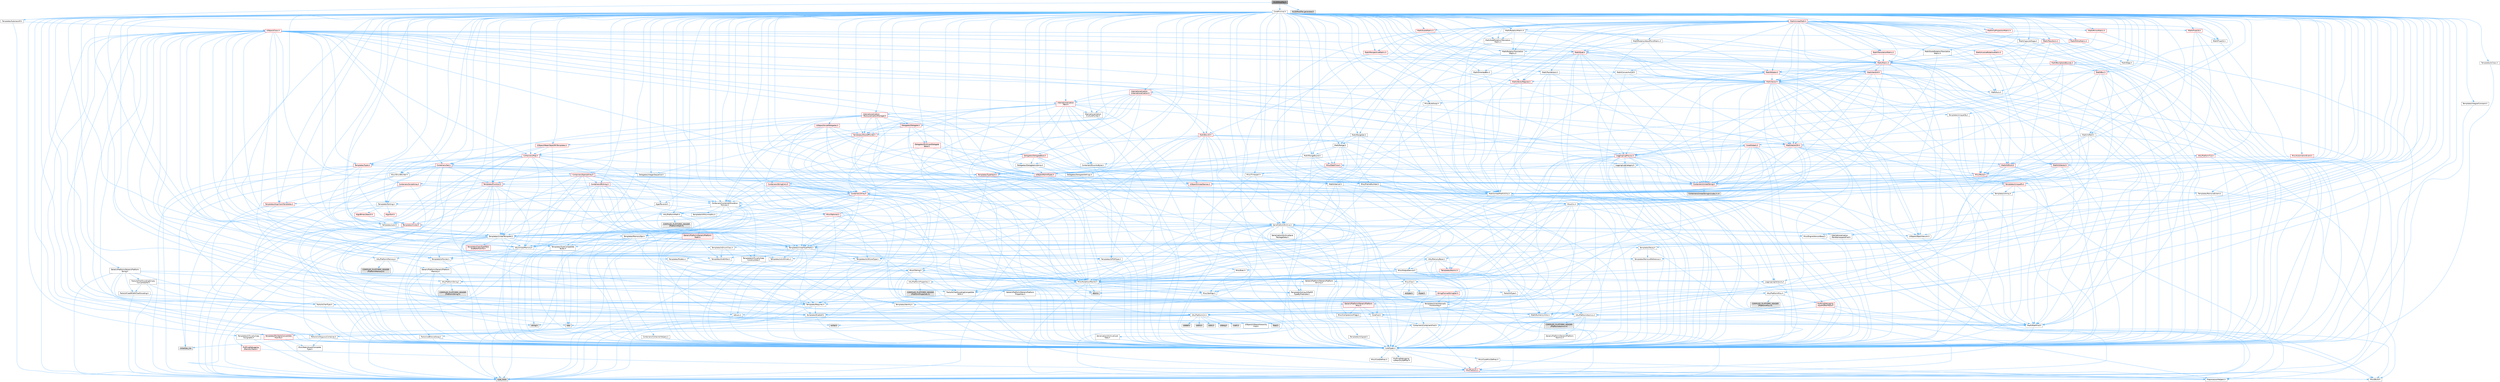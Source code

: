 digraph "HLODModifier.h"
{
 // INTERACTIVE_SVG=YES
 // LATEX_PDF_SIZE
  bgcolor="transparent";
  edge [fontname=Helvetica,fontsize=10,labelfontname=Helvetica,labelfontsize=10];
  node [fontname=Helvetica,fontsize=10,shape=box,height=0.2,width=0.4];
  Node1 [id="Node000001",label="HLODModifier.h",height=0.2,width=0.4,color="gray40", fillcolor="grey60", style="filled", fontcolor="black",tooltip=" "];
  Node1 -> Node2 [id="edge1_Node000001_Node000002",color="steelblue1",style="solid",tooltip=" "];
  Node2 [id="Node000002",label="CoreMinimal.h",height=0.2,width=0.4,color="grey40", fillcolor="white", style="filled",URL="$d7/d67/CoreMinimal_8h.html",tooltip=" "];
  Node2 -> Node3 [id="edge2_Node000002_Node000003",color="steelblue1",style="solid",tooltip=" "];
  Node3 [id="Node000003",label="CoreTypes.h",height=0.2,width=0.4,color="grey40", fillcolor="white", style="filled",URL="$dc/dec/CoreTypes_8h.html",tooltip=" "];
  Node3 -> Node4 [id="edge3_Node000003_Node000004",color="steelblue1",style="solid",tooltip=" "];
  Node4 [id="Node000004",label="HAL/Platform.h",height=0.2,width=0.4,color="red", fillcolor="#FFF0F0", style="filled",URL="$d9/dd0/Platform_8h.html",tooltip=" "];
  Node4 -> Node5 [id="edge4_Node000004_Node000005",color="steelblue1",style="solid",tooltip=" "];
  Node5 [id="Node000005",label="Misc/Build.h",height=0.2,width=0.4,color="grey40", fillcolor="white", style="filled",URL="$d3/dbb/Build_8h.html",tooltip=" "];
  Node4 -> Node7 [id="edge5_Node000004_Node000007",color="steelblue1",style="solid",tooltip=" "];
  Node7 [id="Node000007",label="type_traits",height=0.2,width=0.4,color="grey60", fillcolor="#E0E0E0", style="filled",tooltip=" "];
  Node4 -> Node8 [id="edge6_Node000004_Node000008",color="steelblue1",style="solid",tooltip=" "];
  Node8 [id="Node000008",label="PreprocessorHelpers.h",height=0.2,width=0.4,color="grey40", fillcolor="white", style="filled",URL="$db/ddb/PreprocessorHelpers_8h.html",tooltip=" "];
  Node3 -> Node14 [id="edge7_Node000003_Node000014",color="steelblue1",style="solid",tooltip=" "];
  Node14 [id="Node000014",label="ProfilingDebugging\l/UMemoryDefines.h",height=0.2,width=0.4,color="grey40", fillcolor="white", style="filled",URL="$d2/da2/UMemoryDefines_8h.html",tooltip=" "];
  Node3 -> Node15 [id="edge8_Node000003_Node000015",color="steelblue1",style="solid",tooltip=" "];
  Node15 [id="Node000015",label="Misc/CoreMiscDefines.h",height=0.2,width=0.4,color="grey40", fillcolor="white", style="filled",URL="$da/d38/CoreMiscDefines_8h.html",tooltip=" "];
  Node15 -> Node4 [id="edge9_Node000015_Node000004",color="steelblue1",style="solid",tooltip=" "];
  Node15 -> Node8 [id="edge10_Node000015_Node000008",color="steelblue1",style="solid",tooltip=" "];
  Node3 -> Node16 [id="edge11_Node000003_Node000016",color="steelblue1",style="solid",tooltip=" "];
  Node16 [id="Node000016",label="Misc/CoreDefines.h",height=0.2,width=0.4,color="grey40", fillcolor="white", style="filled",URL="$d3/dd2/CoreDefines_8h.html",tooltip=" "];
  Node2 -> Node17 [id="edge12_Node000002_Node000017",color="steelblue1",style="solid",tooltip=" "];
  Node17 [id="Node000017",label="CoreFwd.h",height=0.2,width=0.4,color="grey40", fillcolor="white", style="filled",URL="$d1/d1e/CoreFwd_8h.html",tooltip=" "];
  Node17 -> Node3 [id="edge13_Node000017_Node000003",color="steelblue1",style="solid",tooltip=" "];
  Node17 -> Node18 [id="edge14_Node000017_Node000018",color="steelblue1",style="solid",tooltip=" "];
  Node18 [id="Node000018",label="Containers/ContainersFwd.h",height=0.2,width=0.4,color="grey40", fillcolor="white", style="filled",URL="$d4/d0a/ContainersFwd_8h.html",tooltip=" "];
  Node18 -> Node4 [id="edge15_Node000018_Node000004",color="steelblue1",style="solid",tooltip=" "];
  Node18 -> Node3 [id="edge16_Node000018_Node000003",color="steelblue1",style="solid",tooltip=" "];
  Node18 -> Node19 [id="edge17_Node000018_Node000019",color="steelblue1",style="solid",tooltip=" "];
  Node19 [id="Node000019",label="Traits/IsContiguousContainer.h",height=0.2,width=0.4,color="grey40", fillcolor="white", style="filled",URL="$d5/d3c/IsContiguousContainer_8h.html",tooltip=" "];
  Node19 -> Node3 [id="edge18_Node000019_Node000003",color="steelblue1",style="solid",tooltip=" "];
  Node19 -> Node20 [id="edge19_Node000019_Node000020",color="steelblue1",style="solid",tooltip=" "];
  Node20 [id="Node000020",label="Misc/StaticAssertComplete\lType.h",height=0.2,width=0.4,color="grey40", fillcolor="white", style="filled",URL="$d5/d4e/StaticAssertCompleteType_8h.html",tooltip=" "];
  Node19 -> Node21 [id="edge20_Node000019_Node000021",color="steelblue1",style="solid",tooltip=" "];
  Node21 [id="Node000021",label="initializer_list",height=0.2,width=0.4,color="grey60", fillcolor="#E0E0E0", style="filled",tooltip=" "];
  Node17 -> Node22 [id="edge21_Node000017_Node000022",color="steelblue1",style="solid",tooltip=" "];
  Node22 [id="Node000022",label="Math/MathFwd.h",height=0.2,width=0.4,color="grey40", fillcolor="white", style="filled",URL="$d2/d10/MathFwd_8h.html",tooltip=" "];
  Node22 -> Node4 [id="edge22_Node000022_Node000004",color="steelblue1",style="solid",tooltip=" "];
  Node17 -> Node23 [id="edge23_Node000017_Node000023",color="steelblue1",style="solid",tooltip=" "];
  Node23 [id="Node000023",label="UObject/UObjectHierarchy\lFwd.h",height=0.2,width=0.4,color="grey40", fillcolor="white", style="filled",URL="$d3/d13/UObjectHierarchyFwd_8h.html",tooltip=" "];
  Node2 -> Node23 [id="edge24_Node000002_Node000023",color="steelblue1",style="solid",tooltip=" "];
  Node2 -> Node18 [id="edge25_Node000002_Node000018",color="steelblue1",style="solid",tooltip=" "];
  Node2 -> Node24 [id="edge26_Node000002_Node000024",color="steelblue1",style="solid",tooltip=" "];
  Node24 [id="Node000024",label="Misc/VarArgs.h",height=0.2,width=0.4,color="grey40", fillcolor="white", style="filled",URL="$d5/d6f/VarArgs_8h.html",tooltip=" "];
  Node24 -> Node3 [id="edge27_Node000024_Node000003",color="steelblue1",style="solid",tooltip=" "];
  Node2 -> Node25 [id="edge28_Node000002_Node000025",color="steelblue1",style="solid",tooltip=" "];
  Node25 [id="Node000025",label="Logging/LogVerbosity.h",height=0.2,width=0.4,color="grey40", fillcolor="white", style="filled",URL="$d2/d8f/LogVerbosity_8h.html",tooltip=" "];
  Node25 -> Node3 [id="edge29_Node000025_Node000003",color="steelblue1",style="solid",tooltip=" "];
  Node2 -> Node26 [id="edge30_Node000002_Node000026",color="steelblue1",style="solid",tooltip=" "];
  Node26 [id="Node000026",label="Misc/OutputDevice.h",height=0.2,width=0.4,color="grey40", fillcolor="white", style="filled",URL="$d7/d32/OutputDevice_8h.html",tooltip=" "];
  Node26 -> Node17 [id="edge31_Node000026_Node000017",color="steelblue1",style="solid",tooltip=" "];
  Node26 -> Node3 [id="edge32_Node000026_Node000003",color="steelblue1",style="solid",tooltip=" "];
  Node26 -> Node25 [id="edge33_Node000026_Node000025",color="steelblue1",style="solid",tooltip=" "];
  Node26 -> Node24 [id="edge34_Node000026_Node000024",color="steelblue1",style="solid",tooltip=" "];
  Node26 -> Node27 [id="edge35_Node000026_Node000027",color="steelblue1",style="solid",tooltip=" "];
  Node27 [id="Node000027",label="Templates/IsArrayOrRefOf\lTypeByPredicate.h",height=0.2,width=0.4,color="grey40", fillcolor="white", style="filled",URL="$d6/da1/IsArrayOrRefOfTypeByPredicate_8h.html",tooltip=" "];
  Node27 -> Node3 [id="edge36_Node000027_Node000003",color="steelblue1",style="solid",tooltip=" "];
  Node26 -> Node28 [id="edge37_Node000026_Node000028",color="steelblue1",style="solid",tooltip=" "];
  Node28 [id="Node000028",label="Templates/IsValidVariadic\lFunctionArg.h",height=0.2,width=0.4,color="grey40", fillcolor="white", style="filled",URL="$d0/dc8/IsValidVariadicFunctionArg_8h.html",tooltip=" "];
  Node28 -> Node3 [id="edge38_Node000028_Node000003",color="steelblue1",style="solid",tooltip=" "];
  Node28 -> Node29 [id="edge39_Node000028_Node000029",color="steelblue1",style="solid",tooltip=" "];
  Node29 [id="Node000029",label="IsEnum.h",height=0.2,width=0.4,color="grey40", fillcolor="white", style="filled",URL="$d4/de5/IsEnum_8h.html",tooltip=" "];
  Node28 -> Node7 [id="edge40_Node000028_Node000007",color="steelblue1",style="solid",tooltip=" "];
  Node26 -> Node30 [id="edge41_Node000026_Node000030",color="steelblue1",style="solid",tooltip=" "];
  Node30 [id="Node000030",label="Traits/IsCharEncodingCompatible\lWith.h",height=0.2,width=0.4,color="grey40", fillcolor="white", style="filled",URL="$df/dd1/IsCharEncodingCompatibleWith_8h.html",tooltip=" "];
  Node30 -> Node7 [id="edge42_Node000030_Node000007",color="steelblue1",style="solid",tooltip=" "];
  Node30 -> Node31 [id="edge43_Node000030_Node000031",color="steelblue1",style="solid",tooltip=" "];
  Node31 [id="Node000031",label="Traits/IsCharType.h",height=0.2,width=0.4,color="grey40", fillcolor="white", style="filled",URL="$db/d51/IsCharType_8h.html",tooltip=" "];
  Node31 -> Node3 [id="edge44_Node000031_Node000003",color="steelblue1",style="solid",tooltip=" "];
  Node2 -> Node32 [id="edge45_Node000002_Node000032",color="steelblue1",style="solid",tooltip=" "];
  Node32 [id="Node000032",label="HAL/PlatformCrt.h",height=0.2,width=0.4,color="grey40", fillcolor="white", style="filled",URL="$d8/d75/PlatformCrt_8h.html",tooltip=" "];
  Node32 -> Node33 [id="edge46_Node000032_Node000033",color="steelblue1",style="solid",tooltip=" "];
  Node33 [id="Node000033",label="new",height=0.2,width=0.4,color="grey60", fillcolor="#E0E0E0", style="filled",tooltip=" "];
  Node32 -> Node34 [id="edge47_Node000032_Node000034",color="steelblue1",style="solid",tooltip=" "];
  Node34 [id="Node000034",label="wchar.h",height=0.2,width=0.4,color="grey60", fillcolor="#E0E0E0", style="filled",tooltip=" "];
  Node32 -> Node35 [id="edge48_Node000032_Node000035",color="steelblue1",style="solid",tooltip=" "];
  Node35 [id="Node000035",label="stddef.h",height=0.2,width=0.4,color="grey60", fillcolor="#E0E0E0", style="filled",tooltip=" "];
  Node32 -> Node36 [id="edge49_Node000032_Node000036",color="steelblue1",style="solid",tooltip=" "];
  Node36 [id="Node000036",label="stdlib.h",height=0.2,width=0.4,color="grey60", fillcolor="#E0E0E0", style="filled",tooltip=" "];
  Node32 -> Node37 [id="edge50_Node000032_Node000037",color="steelblue1",style="solid",tooltip=" "];
  Node37 [id="Node000037",label="stdio.h",height=0.2,width=0.4,color="grey60", fillcolor="#E0E0E0", style="filled",tooltip=" "];
  Node32 -> Node38 [id="edge51_Node000032_Node000038",color="steelblue1",style="solid",tooltip=" "];
  Node38 [id="Node000038",label="stdarg.h",height=0.2,width=0.4,color="grey60", fillcolor="#E0E0E0", style="filled",tooltip=" "];
  Node32 -> Node39 [id="edge52_Node000032_Node000039",color="steelblue1",style="solid",tooltip=" "];
  Node39 [id="Node000039",label="math.h",height=0.2,width=0.4,color="grey60", fillcolor="#E0E0E0", style="filled",tooltip=" "];
  Node32 -> Node40 [id="edge53_Node000032_Node000040",color="steelblue1",style="solid",tooltip=" "];
  Node40 [id="Node000040",label="float.h",height=0.2,width=0.4,color="grey60", fillcolor="#E0E0E0", style="filled",tooltip=" "];
  Node32 -> Node41 [id="edge54_Node000032_Node000041",color="steelblue1",style="solid",tooltip=" "];
  Node41 [id="Node000041",label="string.h",height=0.2,width=0.4,color="grey60", fillcolor="#E0E0E0", style="filled",tooltip=" "];
  Node2 -> Node42 [id="edge55_Node000002_Node000042",color="steelblue1",style="solid",tooltip=" "];
  Node42 [id="Node000042",label="HAL/PlatformMisc.h",height=0.2,width=0.4,color="grey40", fillcolor="white", style="filled",URL="$d0/df5/PlatformMisc_8h.html",tooltip=" "];
  Node42 -> Node3 [id="edge56_Node000042_Node000003",color="steelblue1",style="solid",tooltip=" "];
  Node42 -> Node43 [id="edge57_Node000042_Node000043",color="steelblue1",style="solid",tooltip=" "];
  Node43 [id="Node000043",label="GenericPlatform/GenericPlatform\lMisc.h",height=0.2,width=0.4,color="red", fillcolor="#FFF0F0", style="filled",URL="$db/d9a/GenericPlatformMisc_8h.html",tooltip=" "];
  Node43 -> Node17 [id="edge58_Node000043_Node000017",color="steelblue1",style="solid",tooltip=" "];
  Node43 -> Node3 [id="edge59_Node000043_Node000003",color="steelblue1",style="solid",tooltip=" "];
  Node43 -> Node32 [id="edge60_Node000043_Node000032",color="steelblue1",style="solid",tooltip=" "];
  Node43 -> Node47 [id="edge61_Node000043_Node000047",color="steelblue1",style="solid",tooltip=" "];
  Node47 [id="Node000047",label="Math/NumericLimits.h",height=0.2,width=0.4,color="grey40", fillcolor="white", style="filled",URL="$df/d1b/NumericLimits_8h.html",tooltip=" "];
  Node47 -> Node3 [id="edge62_Node000047_Node000003",color="steelblue1",style="solid",tooltip=" "];
  Node43 -> Node48 [id="edge63_Node000043_Node000048",color="steelblue1",style="solid",tooltip=" "];
  Node48 [id="Node000048",label="Misc/CompressionFlags.h",height=0.2,width=0.4,color="grey40", fillcolor="white", style="filled",URL="$d9/d76/CompressionFlags_8h.html",tooltip=" "];
  Node42 -> Node52 [id="edge64_Node000042_Node000052",color="steelblue1",style="solid",tooltip=" "];
  Node52 [id="Node000052",label="COMPILED_PLATFORM_HEADER\l(PlatformMisc.h)",height=0.2,width=0.4,color="grey60", fillcolor="#E0E0E0", style="filled",tooltip=" "];
  Node42 -> Node53 [id="edge65_Node000042_Node000053",color="steelblue1",style="solid",tooltip=" "];
  Node53 [id="Node000053",label="ProfilingDebugging\l/CpuProfilerTrace.h",height=0.2,width=0.4,color="red", fillcolor="#FFF0F0", style="filled",URL="$da/dcb/CpuProfilerTrace_8h.html",tooltip=" "];
  Node53 -> Node3 [id="edge66_Node000053_Node000003",color="steelblue1",style="solid",tooltip=" "];
  Node53 -> Node18 [id="edge67_Node000053_Node000018",color="steelblue1",style="solid",tooltip=" "];
  Node53 -> Node54 [id="edge68_Node000053_Node000054",color="steelblue1",style="solid",tooltip=" "];
  Node54 [id="Node000054",label="HAL/PlatformAtomics.h",height=0.2,width=0.4,color="grey40", fillcolor="white", style="filled",URL="$d3/d36/PlatformAtomics_8h.html",tooltip=" "];
  Node54 -> Node3 [id="edge69_Node000054_Node000003",color="steelblue1",style="solid",tooltip=" "];
  Node54 -> Node55 [id="edge70_Node000054_Node000055",color="steelblue1",style="solid",tooltip=" "];
  Node55 [id="Node000055",label="GenericPlatform/GenericPlatform\lAtomics.h",height=0.2,width=0.4,color="grey40", fillcolor="white", style="filled",URL="$da/d72/GenericPlatformAtomics_8h.html",tooltip=" "];
  Node55 -> Node3 [id="edge71_Node000055_Node000003",color="steelblue1",style="solid",tooltip=" "];
  Node54 -> Node56 [id="edge72_Node000054_Node000056",color="steelblue1",style="solid",tooltip=" "];
  Node56 [id="Node000056",label="COMPILED_PLATFORM_HEADER\l(PlatformAtomics.h)",height=0.2,width=0.4,color="grey60", fillcolor="#E0E0E0", style="filled",tooltip=" "];
  Node53 -> Node8 [id="edge73_Node000053_Node000008",color="steelblue1",style="solid",tooltip=" "];
  Node53 -> Node5 [id="edge74_Node000053_Node000005",color="steelblue1",style="solid",tooltip=" "];
  Node2 -> Node61 [id="edge75_Node000002_Node000061",color="steelblue1",style="solid",tooltip=" "];
  Node61 [id="Node000061",label="Misc/AssertionMacros.h",height=0.2,width=0.4,color="grey40", fillcolor="white", style="filled",URL="$d0/dfa/AssertionMacros_8h.html",tooltip=" "];
  Node61 -> Node3 [id="edge76_Node000061_Node000003",color="steelblue1",style="solid",tooltip=" "];
  Node61 -> Node4 [id="edge77_Node000061_Node000004",color="steelblue1",style="solid",tooltip=" "];
  Node61 -> Node42 [id="edge78_Node000061_Node000042",color="steelblue1",style="solid",tooltip=" "];
  Node61 -> Node8 [id="edge79_Node000061_Node000008",color="steelblue1",style="solid",tooltip=" "];
  Node61 -> Node62 [id="edge80_Node000061_Node000062",color="steelblue1",style="solid",tooltip=" "];
  Node62 [id="Node000062",label="Templates/EnableIf.h",height=0.2,width=0.4,color="grey40", fillcolor="white", style="filled",URL="$d7/d60/EnableIf_8h.html",tooltip=" "];
  Node62 -> Node3 [id="edge81_Node000062_Node000003",color="steelblue1",style="solid",tooltip=" "];
  Node61 -> Node27 [id="edge82_Node000061_Node000027",color="steelblue1",style="solid",tooltip=" "];
  Node61 -> Node28 [id="edge83_Node000061_Node000028",color="steelblue1",style="solid",tooltip=" "];
  Node61 -> Node30 [id="edge84_Node000061_Node000030",color="steelblue1",style="solid",tooltip=" "];
  Node61 -> Node24 [id="edge85_Node000061_Node000024",color="steelblue1",style="solid",tooltip=" "];
  Node61 -> Node63 [id="edge86_Node000061_Node000063",color="steelblue1",style="solid",tooltip=" "];
  Node63 [id="Node000063",label="String/FormatStringSan.h",height=0.2,width=0.4,color="red", fillcolor="#FFF0F0", style="filled",URL="$d3/d8b/FormatStringSan_8h.html",tooltip=" "];
  Node63 -> Node7 [id="edge87_Node000063_Node000007",color="steelblue1",style="solid",tooltip=" "];
  Node63 -> Node3 [id="edge88_Node000063_Node000003",color="steelblue1",style="solid",tooltip=" "];
  Node63 -> Node64 [id="edge89_Node000063_Node000064",color="steelblue1",style="solid",tooltip=" "];
  Node64 [id="Node000064",label="Templates/Requires.h",height=0.2,width=0.4,color="grey40", fillcolor="white", style="filled",URL="$dc/d96/Requires_8h.html",tooltip=" "];
  Node64 -> Node62 [id="edge90_Node000064_Node000062",color="steelblue1",style="solid",tooltip=" "];
  Node64 -> Node7 [id="edge91_Node000064_Node000007",color="steelblue1",style="solid",tooltip=" "];
  Node63 -> Node65 [id="edge92_Node000063_Node000065",color="steelblue1",style="solid",tooltip=" "];
  Node65 [id="Node000065",label="Templates/Identity.h",height=0.2,width=0.4,color="grey40", fillcolor="white", style="filled",URL="$d0/dd5/Identity_8h.html",tooltip=" "];
  Node63 -> Node28 [id="edge93_Node000063_Node000028",color="steelblue1",style="solid",tooltip=" "];
  Node63 -> Node31 [id="edge94_Node000063_Node000031",color="steelblue1",style="solid",tooltip=" "];
  Node63 -> Node18 [id="edge95_Node000063_Node000018",color="steelblue1",style="solid",tooltip=" "];
  Node61 -> Node69 [id="edge96_Node000061_Node000069",color="steelblue1",style="solid",tooltip=" "];
  Node69 [id="Node000069",label="atomic",height=0.2,width=0.4,color="grey60", fillcolor="#E0E0E0", style="filled",tooltip=" "];
  Node2 -> Node70 [id="edge97_Node000002_Node000070",color="steelblue1",style="solid",tooltip=" "];
  Node70 [id="Node000070",label="Templates/IsPointer.h",height=0.2,width=0.4,color="grey40", fillcolor="white", style="filled",URL="$d7/d05/IsPointer_8h.html",tooltip=" "];
  Node70 -> Node3 [id="edge98_Node000070_Node000003",color="steelblue1",style="solid",tooltip=" "];
  Node2 -> Node71 [id="edge99_Node000002_Node000071",color="steelblue1",style="solid",tooltip=" "];
  Node71 [id="Node000071",label="HAL/PlatformMemory.h",height=0.2,width=0.4,color="grey40", fillcolor="white", style="filled",URL="$de/d68/PlatformMemory_8h.html",tooltip=" "];
  Node71 -> Node3 [id="edge100_Node000071_Node000003",color="steelblue1",style="solid",tooltip=" "];
  Node71 -> Node72 [id="edge101_Node000071_Node000072",color="steelblue1",style="solid",tooltip=" "];
  Node72 [id="Node000072",label="GenericPlatform/GenericPlatform\lMemory.h",height=0.2,width=0.4,color="grey40", fillcolor="white", style="filled",URL="$dd/d22/GenericPlatformMemory_8h.html",tooltip=" "];
  Node72 -> Node17 [id="edge102_Node000072_Node000017",color="steelblue1",style="solid",tooltip=" "];
  Node72 -> Node3 [id="edge103_Node000072_Node000003",color="steelblue1",style="solid",tooltip=" "];
  Node72 -> Node73 [id="edge104_Node000072_Node000073",color="steelblue1",style="solid",tooltip=" "];
  Node73 [id="Node000073",label="HAL/PlatformString.h",height=0.2,width=0.4,color="grey40", fillcolor="white", style="filled",URL="$db/db5/PlatformString_8h.html",tooltip=" "];
  Node73 -> Node3 [id="edge105_Node000073_Node000003",color="steelblue1",style="solid",tooltip=" "];
  Node73 -> Node74 [id="edge106_Node000073_Node000074",color="steelblue1",style="solid",tooltip=" "];
  Node74 [id="Node000074",label="COMPILED_PLATFORM_HEADER\l(PlatformString.h)",height=0.2,width=0.4,color="grey60", fillcolor="#E0E0E0", style="filled",tooltip=" "];
  Node72 -> Node41 [id="edge107_Node000072_Node000041",color="steelblue1",style="solid",tooltip=" "];
  Node72 -> Node34 [id="edge108_Node000072_Node000034",color="steelblue1",style="solid",tooltip=" "];
  Node71 -> Node75 [id="edge109_Node000071_Node000075",color="steelblue1",style="solid",tooltip=" "];
  Node75 [id="Node000075",label="COMPILED_PLATFORM_HEADER\l(PlatformMemory.h)",height=0.2,width=0.4,color="grey60", fillcolor="#E0E0E0", style="filled",tooltip=" "];
  Node2 -> Node54 [id="edge110_Node000002_Node000054",color="steelblue1",style="solid",tooltip=" "];
  Node2 -> Node76 [id="edge111_Node000002_Node000076",color="steelblue1",style="solid",tooltip=" "];
  Node76 [id="Node000076",label="Misc/Exec.h",height=0.2,width=0.4,color="grey40", fillcolor="white", style="filled",URL="$de/ddb/Exec_8h.html",tooltip=" "];
  Node76 -> Node3 [id="edge112_Node000076_Node000003",color="steelblue1",style="solid",tooltip=" "];
  Node76 -> Node61 [id="edge113_Node000076_Node000061",color="steelblue1",style="solid",tooltip=" "];
  Node2 -> Node77 [id="edge114_Node000002_Node000077",color="steelblue1",style="solid",tooltip=" "];
  Node77 [id="Node000077",label="HAL/MemoryBase.h",height=0.2,width=0.4,color="grey40", fillcolor="white", style="filled",URL="$d6/d9f/MemoryBase_8h.html",tooltip=" "];
  Node77 -> Node3 [id="edge115_Node000077_Node000003",color="steelblue1",style="solid",tooltip=" "];
  Node77 -> Node54 [id="edge116_Node000077_Node000054",color="steelblue1",style="solid",tooltip=" "];
  Node77 -> Node32 [id="edge117_Node000077_Node000032",color="steelblue1",style="solid",tooltip=" "];
  Node77 -> Node76 [id="edge118_Node000077_Node000076",color="steelblue1",style="solid",tooltip=" "];
  Node77 -> Node26 [id="edge119_Node000077_Node000026",color="steelblue1",style="solid",tooltip=" "];
  Node77 -> Node78 [id="edge120_Node000077_Node000078",color="steelblue1",style="solid",tooltip=" "];
  Node78 [id="Node000078",label="Templates/Atomic.h",height=0.2,width=0.4,color="red", fillcolor="#FFF0F0", style="filled",URL="$d3/d91/Atomic_8h.html",tooltip=" "];
  Node78 -> Node86 [id="edge121_Node000078_Node000086",color="steelblue1",style="solid",tooltip=" "];
  Node86 [id="Node000086",label="Traits/IntType.h",height=0.2,width=0.4,color="grey40", fillcolor="white", style="filled",URL="$d7/deb/IntType_8h.html",tooltip=" "];
  Node86 -> Node4 [id="edge122_Node000086_Node000004",color="steelblue1",style="solid",tooltip=" "];
  Node78 -> Node69 [id="edge123_Node000078_Node000069",color="steelblue1",style="solid",tooltip=" "];
  Node2 -> Node87 [id="edge124_Node000002_Node000087",color="steelblue1",style="solid",tooltip=" "];
  Node87 [id="Node000087",label="HAL/UnrealMemory.h",height=0.2,width=0.4,color="grey40", fillcolor="white", style="filled",URL="$d9/d96/UnrealMemory_8h.html",tooltip=" "];
  Node87 -> Node3 [id="edge125_Node000087_Node000003",color="steelblue1",style="solid",tooltip=" "];
  Node87 -> Node72 [id="edge126_Node000087_Node000072",color="steelblue1",style="solid",tooltip=" "];
  Node87 -> Node77 [id="edge127_Node000087_Node000077",color="steelblue1",style="solid",tooltip=" "];
  Node87 -> Node71 [id="edge128_Node000087_Node000071",color="steelblue1",style="solid",tooltip=" "];
  Node87 -> Node88 [id="edge129_Node000087_Node000088",color="steelblue1",style="solid",tooltip=" "];
  Node88 [id="Node000088",label="ProfilingDebugging\l/MemoryTrace.h",height=0.2,width=0.4,color="red", fillcolor="#FFF0F0", style="filled",URL="$da/dd7/MemoryTrace_8h.html",tooltip=" "];
  Node88 -> Node4 [id="edge130_Node000088_Node000004",color="steelblue1",style="solid",tooltip=" "];
  Node87 -> Node70 [id="edge131_Node000087_Node000070",color="steelblue1",style="solid",tooltip=" "];
  Node2 -> Node89 [id="edge132_Node000002_Node000089",color="steelblue1",style="solid",tooltip=" "];
  Node89 [id="Node000089",label="Templates/IsArithmetic.h",height=0.2,width=0.4,color="grey40", fillcolor="white", style="filled",URL="$d2/d5d/IsArithmetic_8h.html",tooltip=" "];
  Node89 -> Node3 [id="edge133_Node000089_Node000003",color="steelblue1",style="solid",tooltip=" "];
  Node2 -> Node83 [id="edge134_Node000002_Node000083",color="steelblue1",style="solid",tooltip=" "];
  Node83 [id="Node000083",label="Templates/AndOrNot.h",height=0.2,width=0.4,color="grey40", fillcolor="white", style="filled",URL="$db/d0a/AndOrNot_8h.html",tooltip=" "];
  Node83 -> Node3 [id="edge135_Node000083_Node000003",color="steelblue1",style="solid",tooltip=" "];
  Node2 -> Node90 [id="edge136_Node000002_Node000090",color="steelblue1",style="solid",tooltip=" "];
  Node90 [id="Node000090",label="Templates/IsPODType.h",height=0.2,width=0.4,color="grey40", fillcolor="white", style="filled",URL="$d7/db1/IsPODType_8h.html",tooltip=" "];
  Node90 -> Node3 [id="edge137_Node000090_Node000003",color="steelblue1",style="solid",tooltip=" "];
  Node2 -> Node91 [id="edge138_Node000002_Node000091",color="steelblue1",style="solid",tooltip=" "];
  Node91 [id="Node000091",label="Templates/IsUECoreType.h",height=0.2,width=0.4,color="grey40", fillcolor="white", style="filled",URL="$d1/db8/IsUECoreType_8h.html",tooltip=" "];
  Node91 -> Node3 [id="edge139_Node000091_Node000003",color="steelblue1",style="solid",tooltip=" "];
  Node91 -> Node7 [id="edge140_Node000091_Node000007",color="steelblue1",style="solid",tooltip=" "];
  Node2 -> Node84 [id="edge141_Node000002_Node000084",color="steelblue1",style="solid",tooltip=" "];
  Node84 [id="Node000084",label="Templates/IsTriviallyCopy\lConstructible.h",height=0.2,width=0.4,color="grey40", fillcolor="white", style="filled",URL="$d3/d78/IsTriviallyCopyConstructible_8h.html",tooltip=" "];
  Node84 -> Node3 [id="edge142_Node000084_Node000003",color="steelblue1",style="solid",tooltip=" "];
  Node84 -> Node7 [id="edge143_Node000084_Node000007",color="steelblue1",style="solid",tooltip=" "];
  Node2 -> Node92 [id="edge144_Node000002_Node000092",color="steelblue1",style="solid",tooltip=" "];
  Node92 [id="Node000092",label="Templates/UnrealTypeTraits.h",height=0.2,width=0.4,color="grey40", fillcolor="white", style="filled",URL="$d2/d2d/UnrealTypeTraits_8h.html",tooltip=" "];
  Node92 -> Node3 [id="edge145_Node000092_Node000003",color="steelblue1",style="solid",tooltip=" "];
  Node92 -> Node70 [id="edge146_Node000092_Node000070",color="steelblue1",style="solid",tooltip=" "];
  Node92 -> Node61 [id="edge147_Node000092_Node000061",color="steelblue1",style="solid",tooltip=" "];
  Node92 -> Node83 [id="edge148_Node000092_Node000083",color="steelblue1",style="solid",tooltip=" "];
  Node92 -> Node62 [id="edge149_Node000092_Node000062",color="steelblue1",style="solid",tooltip=" "];
  Node92 -> Node89 [id="edge150_Node000092_Node000089",color="steelblue1",style="solid",tooltip=" "];
  Node92 -> Node29 [id="edge151_Node000092_Node000029",color="steelblue1",style="solid",tooltip=" "];
  Node92 -> Node93 [id="edge152_Node000092_Node000093",color="steelblue1",style="solid",tooltip=" "];
  Node93 [id="Node000093",label="Templates/Models.h",height=0.2,width=0.4,color="grey40", fillcolor="white", style="filled",URL="$d3/d0c/Models_8h.html",tooltip=" "];
  Node93 -> Node65 [id="edge153_Node000093_Node000065",color="steelblue1",style="solid",tooltip=" "];
  Node92 -> Node90 [id="edge154_Node000092_Node000090",color="steelblue1",style="solid",tooltip=" "];
  Node92 -> Node91 [id="edge155_Node000092_Node000091",color="steelblue1",style="solid",tooltip=" "];
  Node92 -> Node84 [id="edge156_Node000092_Node000084",color="steelblue1",style="solid",tooltip=" "];
  Node2 -> Node62 [id="edge157_Node000002_Node000062",color="steelblue1",style="solid",tooltip=" "];
  Node2 -> Node94 [id="edge158_Node000002_Node000094",color="steelblue1",style="solid",tooltip=" "];
  Node94 [id="Node000094",label="Templates/RemoveReference.h",height=0.2,width=0.4,color="grey40", fillcolor="white", style="filled",URL="$da/dbe/RemoveReference_8h.html",tooltip=" "];
  Node94 -> Node3 [id="edge159_Node000094_Node000003",color="steelblue1",style="solid",tooltip=" "];
  Node2 -> Node95 [id="edge160_Node000002_Node000095",color="steelblue1",style="solid",tooltip=" "];
  Node95 [id="Node000095",label="Templates/IntegralConstant.h",height=0.2,width=0.4,color="grey40", fillcolor="white", style="filled",URL="$db/d1b/IntegralConstant_8h.html",tooltip=" "];
  Node95 -> Node3 [id="edge161_Node000095_Node000003",color="steelblue1",style="solid",tooltip=" "];
  Node2 -> Node96 [id="edge162_Node000002_Node000096",color="steelblue1",style="solid",tooltip=" "];
  Node96 [id="Node000096",label="Templates/IsClass.h",height=0.2,width=0.4,color="grey40", fillcolor="white", style="filled",URL="$db/dcb/IsClass_8h.html",tooltip=" "];
  Node96 -> Node3 [id="edge163_Node000096_Node000003",color="steelblue1",style="solid",tooltip=" "];
  Node2 -> Node97 [id="edge164_Node000002_Node000097",color="steelblue1",style="solid",tooltip=" "];
  Node97 [id="Node000097",label="Templates/TypeCompatible\lBytes.h",height=0.2,width=0.4,color="grey40", fillcolor="white", style="filled",URL="$df/d0a/TypeCompatibleBytes_8h.html",tooltip=" "];
  Node97 -> Node3 [id="edge165_Node000097_Node000003",color="steelblue1",style="solid",tooltip=" "];
  Node97 -> Node41 [id="edge166_Node000097_Node000041",color="steelblue1",style="solid",tooltip=" "];
  Node97 -> Node33 [id="edge167_Node000097_Node000033",color="steelblue1",style="solid",tooltip=" "];
  Node97 -> Node7 [id="edge168_Node000097_Node000007",color="steelblue1",style="solid",tooltip=" "];
  Node2 -> Node19 [id="edge169_Node000002_Node000019",color="steelblue1",style="solid",tooltip=" "];
  Node2 -> Node98 [id="edge170_Node000002_Node000098",color="steelblue1",style="solid",tooltip=" "];
  Node98 [id="Node000098",label="Templates/UnrealTemplate.h",height=0.2,width=0.4,color="grey40", fillcolor="white", style="filled",URL="$d4/d24/UnrealTemplate_8h.html",tooltip=" "];
  Node98 -> Node3 [id="edge171_Node000098_Node000003",color="steelblue1",style="solid",tooltip=" "];
  Node98 -> Node70 [id="edge172_Node000098_Node000070",color="steelblue1",style="solid",tooltip=" "];
  Node98 -> Node87 [id="edge173_Node000098_Node000087",color="steelblue1",style="solid",tooltip=" "];
  Node98 -> Node99 [id="edge174_Node000098_Node000099",color="steelblue1",style="solid",tooltip=" "];
  Node99 [id="Node000099",label="Templates/CopyQualifiers\lAndRefsFromTo.h",height=0.2,width=0.4,color="red", fillcolor="#FFF0F0", style="filled",URL="$d3/db3/CopyQualifiersAndRefsFromTo_8h.html",tooltip=" "];
  Node98 -> Node92 [id="edge175_Node000098_Node000092",color="steelblue1",style="solid",tooltip=" "];
  Node98 -> Node94 [id="edge176_Node000098_Node000094",color="steelblue1",style="solid",tooltip=" "];
  Node98 -> Node64 [id="edge177_Node000098_Node000064",color="steelblue1",style="solid",tooltip=" "];
  Node98 -> Node97 [id="edge178_Node000098_Node000097",color="steelblue1",style="solid",tooltip=" "];
  Node98 -> Node65 [id="edge179_Node000098_Node000065",color="steelblue1",style="solid",tooltip=" "];
  Node98 -> Node19 [id="edge180_Node000098_Node000019",color="steelblue1",style="solid",tooltip=" "];
  Node98 -> Node101 [id="edge181_Node000098_Node000101",color="steelblue1",style="solid",tooltip=" "];
  Node101 [id="Node000101",label="Traits/UseBitwiseSwap.h",height=0.2,width=0.4,color="grey40", fillcolor="white", style="filled",URL="$db/df3/UseBitwiseSwap_8h.html",tooltip=" "];
  Node101 -> Node3 [id="edge182_Node000101_Node000003",color="steelblue1",style="solid",tooltip=" "];
  Node101 -> Node7 [id="edge183_Node000101_Node000007",color="steelblue1",style="solid",tooltip=" "];
  Node98 -> Node7 [id="edge184_Node000098_Node000007",color="steelblue1",style="solid",tooltip=" "];
  Node2 -> Node47 [id="edge185_Node000002_Node000047",color="steelblue1",style="solid",tooltip=" "];
  Node2 -> Node102 [id="edge186_Node000002_Node000102",color="steelblue1",style="solid",tooltip=" "];
  Node102 [id="Node000102",label="HAL/PlatformMath.h",height=0.2,width=0.4,color="grey40", fillcolor="white", style="filled",URL="$dc/d53/PlatformMath_8h.html",tooltip=" "];
  Node102 -> Node3 [id="edge187_Node000102_Node000003",color="steelblue1",style="solid",tooltip=" "];
  Node102 -> Node103 [id="edge188_Node000102_Node000103",color="steelblue1",style="solid",tooltip=" "];
  Node103 [id="Node000103",label="GenericPlatform/GenericPlatform\lMath.h",height=0.2,width=0.4,color="red", fillcolor="#FFF0F0", style="filled",URL="$d5/d79/GenericPlatformMath_8h.html",tooltip=" "];
  Node103 -> Node3 [id="edge189_Node000103_Node000003",color="steelblue1",style="solid",tooltip=" "];
  Node103 -> Node18 [id="edge190_Node000103_Node000018",color="steelblue1",style="solid",tooltip=" "];
  Node103 -> Node32 [id="edge191_Node000103_Node000032",color="steelblue1",style="solid",tooltip=" "];
  Node103 -> Node83 [id="edge192_Node000103_Node000083",color="steelblue1",style="solid",tooltip=" "];
  Node103 -> Node104 [id="edge193_Node000103_Node000104",color="steelblue1",style="solid",tooltip=" "];
  Node104 [id="Node000104",label="Templates/Decay.h",height=0.2,width=0.4,color="grey40", fillcolor="white", style="filled",URL="$dd/d0f/Decay_8h.html",tooltip=" "];
  Node104 -> Node3 [id="edge194_Node000104_Node000003",color="steelblue1",style="solid",tooltip=" "];
  Node104 -> Node94 [id="edge195_Node000104_Node000094",color="steelblue1",style="solid",tooltip=" "];
  Node104 -> Node7 [id="edge196_Node000104_Node000007",color="steelblue1",style="solid",tooltip=" "];
  Node103 -> Node92 [id="edge197_Node000103_Node000092",color="steelblue1",style="solid",tooltip=" "];
  Node103 -> Node64 [id="edge198_Node000103_Node000064",color="steelblue1",style="solid",tooltip=" "];
  Node103 -> Node97 [id="edge199_Node000103_Node000097",color="steelblue1",style="solid",tooltip=" "];
  Node103 -> Node7 [id="edge200_Node000103_Node000007",color="steelblue1",style="solid",tooltip=" "];
  Node102 -> Node109 [id="edge201_Node000102_Node000109",color="steelblue1",style="solid",tooltip=" "];
  Node109 [id="Node000109",label="COMPILED_PLATFORM_HEADER\l(PlatformMath.h)",height=0.2,width=0.4,color="grey60", fillcolor="#E0E0E0", style="filled",tooltip=" "];
  Node2 -> Node85 [id="edge202_Node000002_Node000085",color="steelblue1",style="solid",tooltip=" "];
  Node85 [id="Node000085",label="Templates/IsTriviallyCopy\lAssignable.h",height=0.2,width=0.4,color="grey40", fillcolor="white", style="filled",URL="$d2/df2/IsTriviallyCopyAssignable_8h.html",tooltip=" "];
  Node85 -> Node3 [id="edge203_Node000085_Node000003",color="steelblue1",style="solid",tooltip=" "];
  Node85 -> Node7 [id="edge204_Node000085_Node000007",color="steelblue1",style="solid",tooltip=" "];
  Node2 -> Node110 [id="edge205_Node000002_Node000110",color="steelblue1",style="solid",tooltip=" "];
  Node110 [id="Node000110",label="Templates/MemoryOps.h",height=0.2,width=0.4,color="grey40", fillcolor="white", style="filled",URL="$db/dea/MemoryOps_8h.html",tooltip=" "];
  Node110 -> Node3 [id="edge206_Node000110_Node000003",color="steelblue1",style="solid",tooltip=" "];
  Node110 -> Node87 [id="edge207_Node000110_Node000087",color="steelblue1",style="solid",tooltip=" "];
  Node110 -> Node85 [id="edge208_Node000110_Node000085",color="steelblue1",style="solid",tooltip=" "];
  Node110 -> Node84 [id="edge209_Node000110_Node000084",color="steelblue1",style="solid",tooltip=" "];
  Node110 -> Node64 [id="edge210_Node000110_Node000064",color="steelblue1",style="solid",tooltip=" "];
  Node110 -> Node92 [id="edge211_Node000110_Node000092",color="steelblue1",style="solid",tooltip=" "];
  Node110 -> Node101 [id="edge212_Node000110_Node000101",color="steelblue1",style="solid",tooltip=" "];
  Node110 -> Node33 [id="edge213_Node000110_Node000033",color="steelblue1",style="solid",tooltip=" "];
  Node110 -> Node7 [id="edge214_Node000110_Node000007",color="steelblue1",style="solid",tooltip=" "];
  Node2 -> Node111 [id="edge215_Node000002_Node000111",color="steelblue1",style="solid",tooltip=" "];
  Node111 [id="Node000111",label="Containers/ContainerAllocation\lPolicies.h",height=0.2,width=0.4,color="grey40", fillcolor="white", style="filled",URL="$d7/dff/ContainerAllocationPolicies_8h.html",tooltip=" "];
  Node111 -> Node3 [id="edge216_Node000111_Node000003",color="steelblue1",style="solid",tooltip=" "];
  Node111 -> Node112 [id="edge217_Node000111_Node000112",color="steelblue1",style="solid",tooltip=" "];
  Node112 [id="Node000112",label="Containers/ContainerHelpers.h",height=0.2,width=0.4,color="grey40", fillcolor="white", style="filled",URL="$d7/d33/ContainerHelpers_8h.html",tooltip=" "];
  Node112 -> Node3 [id="edge218_Node000112_Node000003",color="steelblue1",style="solid",tooltip=" "];
  Node111 -> Node111 [id="edge219_Node000111_Node000111",color="steelblue1",style="solid",tooltip=" "];
  Node111 -> Node102 [id="edge220_Node000111_Node000102",color="steelblue1",style="solid",tooltip=" "];
  Node111 -> Node87 [id="edge221_Node000111_Node000087",color="steelblue1",style="solid",tooltip=" "];
  Node111 -> Node47 [id="edge222_Node000111_Node000047",color="steelblue1",style="solid",tooltip=" "];
  Node111 -> Node61 [id="edge223_Node000111_Node000061",color="steelblue1",style="solid",tooltip=" "];
  Node111 -> Node113 [id="edge224_Node000111_Node000113",color="steelblue1",style="solid",tooltip=" "];
  Node113 [id="Node000113",label="Templates/IsPolymorphic.h",height=0.2,width=0.4,color="grey40", fillcolor="white", style="filled",URL="$dc/d20/IsPolymorphic_8h.html",tooltip=" "];
  Node111 -> Node110 [id="edge225_Node000111_Node000110",color="steelblue1",style="solid",tooltip=" "];
  Node111 -> Node97 [id="edge226_Node000111_Node000097",color="steelblue1",style="solid",tooltip=" "];
  Node111 -> Node7 [id="edge227_Node000111_Node000007",color="steelblue1",style="solid",tooltip=" "];
  Node2 -> Node114 [id="edge228_Node000002_Node000114",color="steelblue1",style="solid",tooltip=" "];
  Node114 [id="Node000114",label="Templates/IsEnumClass.h",height=0.2,width=0.4,color="grey40", fillcolor="white", style="filled",URL="$d7/d15/IsEnumClass_8h.html",tooltip=" "];
  Node114 -> Node3 [id="edge229_Node000114_Node000003",color="steelblue1",style="solid",tooltip=" "];
  Node114 -> Node83 [id="edge230_Node000114_Node000083",color="steelblue1",style="solid",tooltip=" "];
  Node2 -> Node115 [id="edge231_Node000002_Node000115",color="steelblue1",style="solid",tooltip=" "];
  Node115 [id="Node000115",label="HAL/PlatformProperties.h",height=0.2,width=0.4,color="grey40", fillcolor="white", style="filled",URL="$d9/db0/PlatformProperties_8h.html",tooltip=" "];
  Node115 -> Node3 [id="edge232_Node000115_Node000003",color="steelblue1",style="solid",tooltip=" "];
  Node115 -> Node116 [id="edge233_Node000115_Node000116",color="steelblue1",style="solid",tooltip=" "];
  Node116 [id="Node000116",label="GenericPlatform/GenericPlatform\lProperties.h",height=0.2,width=0.4,color="grey40", fillcolor="white", style="filled",URL="$d2/dcd/GenericPlatformProperties_8h.html",tooltip=" "];
  Node116 -> Node3 [id="edge234_Node000116_Node000003",color="steelblue1",style="solid",tooltip=" "];
  Node116 -> Node43 [id="edge235_Node000116_Node000043",color="steelblue1",style="solid",tooltip=" "];
  Node115 -> Node117 [id="edge236_Node000115_Node000117",color="steelblue1",style="solid",tooltip=" "];
  Node117 [id="Node000117",label="COMPILED_PLATFORM_HEADER\l(PlatformProperties.h)",height=0.2,width=0.4,color="grey60", fillcolor="#E0E0E0", style="filled",tooltip=" "];
  Node2 -> Node118 [id="edge237_Node000002_Node000118",color="steelblue1",style="solid",tooltip=" "];
  Node118 [id="Node000118",label="Misc/EngineVersionBase.h",height=0.2,width=0.4,color="grey40", fillcolor="white", style="filled",URL="$d5/d2b/EngineVersionBase_8h.html",tooltip=" "];
  Node118 -> Node3 [id="edge238_Node000118_Node000003",color="steelblue1",style="solid",tooltip=" "];
  Node2 -> Node119 [id="edge239_Node000002_Node000119",color="steelblue1",style="solid",tooltip=" "];
  Node119 [id="Node000119",label="Internationalization\l/TextNamespaceFwd.h",height=0.2,width=0.4,color="grey40", fillcolor="white", style="filled",URL="$d8/d97/TextNamespaceFwd_8h.html",tooltip=" "];
  Node119 -> Node3 [id="edge240_Node000119_Node000003",color="steelblue1",style="solid",tooltip=" "];
  Node2 -> Node120 [id="edge241_Node000002_Node000120",color="steelblue1",style="solid",tooltip=" "];
  Node120 [id="Node000120",label="Serialization/Archive.h",height=0.2,width=0.4,color="grey40", fillcolor="white", style="filled",URL="$d7/d3b/Archive_8h.html",tooltip=" "];
  Node120 -> Node17 [id="edge242_Node000120_Node000017",color="steelblue1",style="solid",tooltip=" "];
  Node120 -> Node3 [id="edge243_Node000120_Node000003",color="steelblue1",style="solid",tooltip=" "];
  Node120 -> Node115 [id="edge244_Node000120_Node000115",color="steelblue1",style="solid",tooltip=" "];
  Node120 -> Node119 [id="edge245_Node000120_Node000119",color="steelblue1",style="solid",tooltip=" "];
  Node120 -> Node22 [id="edge246_Node000120_Node000022",color="steelblue1",style="solid",tooltip=" "];
  Node120 -> Node61 [id="edge247_Node000120_Node000061",color="steelblue1",style="solid",tooltip=" "];
  Node120 -> Node5 [id="edge248_Node000120_Node000005",color="steelblue1",style="solid",tooltip=" "];
  Node120 -> Node48 [id="edge249_Node000120_Node000048",color="steelblue1",style="solid",tooltip=" "];
  Node120 -> Node118 [id="edge250_Node000120_Node000118",color="steelblue1",style="solid",tooltip=" "];
  Node120 -> Node24 [id="edge251_Node000120_Node000024",color="steelblue1",style="solid",tooltip=" "];
  Node120 -> Node121 [id="edge252_Node000120_Node000121",color="steelblue1",style="solid",tooltip=" "];
  Node121 [id="Node000121",label="Serialization/ArchiveCook\lData.h",height=0.2,width=0.4,color="grey40", fillcolor="white", style="filled",URL="$dc/db6/ArchiveCookData_8h.html",tooltip=" "];
  Node121 -> Node4 [id="edge253_Node000121_Node000004",color="steelblue1",style="solid",tooltip=" "];
  Node120 -> Node122 [id="edge254_Node000120_Node000122",color="steelblue1",style="solid",tooltip=" "];
  Node122 [id="Node000122",label="Serialization/ArchiveSave\lPackageData.h",height=0.2,width=0.4,color="grey40", fillcolor="white", style="filled",URL="$d1/d37/ArchiveSavePackageData_8h.html",tooltip=" "];
  Node120 -> Node62 [id="edge255_Node000120_Node000062",color="steelblue1",style="solid",tooltip=" "];
  Node120 -> Node27 [id="edge256_Node000120_Node000027",color="steelblue1",style="solid",tooltip=" "];
  Node120 -> Node114 [id="edge257_Node000120_Node000114",color="steelblue1",style="solid",tooltip=" "];
  Node120 -> Node107 [id="edge258_Node000120_Node000107",color="steelblue1",style="solid",tooltip=" "];
  Node107 [id="Node000107",label="Templates/IsSigned.h",height=0.2,width=0.4,color="grey40", fillcolor="white", style="filled",URL="$d8/dd8/IsSigned_8h.html",tooltip=" "];
  Node107 -> Node3 [id="edge259_Node000107_Node000003",color="steelblue1",style="solid",tooltip=" "];
  Node120 -> Node28 [id="edge260_Node000120_Node000028",color="steelblue1",style="solid",tooltip=" "];
  Node120 -> Node98 [id="edge261_Node000120_Node000098",color="steelblue1",style="solid",tooltip=" "];
  Node120 -> Node30 [id="edge262_Node000120_Node000030",color="steelblue1",style="solid",tooltip=" "];
  Node120 -> Node123 [id="edge263_Node000120_Node000123",color="steelblue1",style="solid",tooltip=" "];
  Node123 [id="Node000123",label="UObject/ObjectVersion.h",height=0.2,width=0.4,color="grey40", fillcolor="white", style="filled",URL="$da/d63/ObjectVersion_8h.html",tooltip=" "];
  Node123 -> Node3 [id="edge264_Node000123_Node000003",color="steelblue1",style="solid",tooltip=" "];
  Node2 -> Node124 [id="edge265_Node000002_Node000124",color="steelblue1",style="solid",tooltip=" "];
  Node124 [id="Node000124",label="Templates/Less.h",height=0.2,width=0.4,color="grey40", fillcolor="white", style="filled",URL="$de/dc8/Less_8h.html",tooltip=" "];
  Node124 -> Node3 [id="edge266_Node000124_Node000003",color="steelblue1",style="solid",tooltip=" "];
  Node124 -> Node98 [id="edge267_Node000124_Node000098",color="steelblue1",style="solid",tooltip=" "];
  Node2 -> Node125 [id="edge268_Node000002_Node000125",color="steelblue1",style="solid",tooltip=" "];
  Node125 [id="Node000125",label="Templates/Sorting.h",height=0.2,width=0.4,color="grey40", fillcolor="white", style="filled",URL="$d3/d9e/Sorting_8h.html",tooltip=" "];
  Node125 -> Node3 [id="edge269_Node000125_Node000003",color="steelblue1",style="solid",tooltip=" "];
  Node125 -> Node126 [id="edge270_Node000125_Node000126",color="steelblue1",style="solid",tooltip=" "];
  Node126 [id="Node000126",label="Algo/BinarySearch.h",height=0.2,width=0.4,color="red", fillcolor="#FFF0F0", style="filled",URL="$db/db4/BinarySearch_8h.html",tooltip=" "];
  Node126 -> Node128 [id="edge271_Node000126_Node000128",color="steelblue1",style="solid",tooltip=" "];
  Node128 [id="Node000128",label="Templates/Invoke.h",height=0.2,width=0.4,color="red", fillcolor="#FFF0F0", style="filled",URL="$d7/deb/Invoke_8h.html",tooltip=" "];
  Node128 -> Node3 [id="edge272_Node000128_Node000003",color="steelblue1",style="solid",tooltip=" "];
  Node128 -> Node98 [id="edge273_Node000128_Node000098",color="steelblue1",style="solid",tooltip=" "];
  Node128 -> Node7 [id="edge274_Node000128_Node000007",color="steelblue1",style="solid",tooltip=" "];
  Node126 -> Node124 [id="edge275_Node000126_Node000124",color="steelblue1",style="solid",tooltip=" "];
  Node125 -> Node130 [id="edge276_Node000125_Node000130",color="steelblue1",style="solid",tooltip=" "];
  Node130 [id="Node000130",label="Algo/Sort.h",height=0.2,width=0.4,color="red", fillcolor="#FFF0F0", style="filled",URL="$d1/d87/Sort_8h.html",tooltip=" "];
  Node125 -> Node102 [id="edge277_Node000125_Node000102",color="steelblue1",style="solid",tooltip=" "];
  Node125 -> Node124 [id="edge278_Node000125_Node000124",color="steelblue1",style="solid",tooltip=" "];
  Node2 -> Node136 [id="edge279_Node000002_Node000136",color="steelblue1",style="solid",tooltip=" "];
  Node136 [id="Node000136",label="Misc/Char.h",height=0.2,width=0.4,color="grey40", fillcolor="white", style="filled",URL="$d0/d58/Char_8h.html",tooltip=" "];
  Node136 -> Node3 [id="edge280_Node000136_Node000003",color="steelblue1",style="solid",tooltip=" "];
  Node136 -> Node86 [id="edge281_Node000136_Node000086",color="steelblue1",style="solid",tooltip=" "];
  Node136 -> Node137 [id="edge282_Node000136_Node000137",color="steelblue1",style="solid",tooltip=" "];
  Node137 [id="Node000137",label="ctype.h",height=0.2,width=0.4,color="grey60", fillcolor="#E0E0E0", style="filled",tooltip=" "];
  Node136 -> Node138 [id="edge283_Node000136_Node000138",color="steelblue1",style="solid",tooltip=" "];
  Node138 [id="Node000138",label="wctype.h",height=0.2,width=0.4,color="grey60", fillcolor="#E0E0E0", style="filled",tooltip=" "];
  Node136 -> Node7 [id="edge284_Node000136_Node000007",color="steelblue1",style="solid",tooltip=" "];
  Node2 -> Node139 [id="edge285_Node000002_Node000139",color="steelblue1",style="solid",tooltip=" "];
  Node139 [id="Node000139",label="GenericPlatform/GenericPlatform\lStricmp.h",height=0.2,width=0.4,color="grey40", fillcolor="white", style="filled",URL="$d2/d86/GenericPlatformStricmp_8h.html",tooltip=" "];
  Node139 -> Node3 [id="edge286_Node000139_Node000003",color="steelblue1",style="solid",tooltip=" "];
  Node2 -> Node140 [id="edge287_Node000002_Node000140",color="steelblue1",style="solid",tooltip=" "];
  Node140 [id="Node000140",label="GenericPlatform/GenericPlatform\lString.h",height=0.2,width=0.4,color="grey40", fillcolor="white", style="filled",URL="$dd/d20/GenericPlatformString_8h.html",tooltip=" "];
  Node140 -> Node3 [id="edge288_Node000140_Node000003",color="steelblue1",style="solid",tooltip=" "];
  Node140 -> Node139 [id="edge289_Node000140_Node000139",color="steelblue1",style="solid",tooltip=" "];
  Node140 -> Node62 [id="edge290_Node000140_Node000062",color="steelblue1",style="solid",tooltip=" "];
  Node140 -> Node30 [id="edge291_Node000140_Node000030",color="steelblue1",style="solid",tooltip=" "];
  Node140 -> Node141 [id="edge292_Node000140_Node000141",color="steelblue1",style="solid",tooltip=" "];
  Node141 [id="Node000141",label="Traits/IsCharEncodingSimply\lConvertibleTo.h",height=0.2,width=0.4,color="grey40", fillcolor="white", style="filled",URL="$d4/dee/IsCharEncodingSimplyConvertibleTo_8h.html",tooltip=" "];
  Node141 -> Node7 [id="edge293_Node000141_Node000007",color="steelblue1",style="solid",tooltip=" "];
  Node141 -> Node30 [id="edge294_Node000141_Node000030",color="steelblue1",style="solid",tooltip=" "];
  Node141 -> Node142 [id="edge295_Node000141_Node000142",color="steelblue1",style="solid",tooltip=" "];
  Node142 [id="Node000142",label="Traits/IsFixedWidthCharEncoding.h",height=0.2,width=0.4,color="grey40", fillcolor="white", style="filled",URL="$dc/d9e/IsFixedWidthCharEncoding_8h.html",tooltip=" "];
  Node142 -> Node7 [id="edge296_Node000142_Node000007",color="steelblue1",style="solid",tooltip=" "];
  Node142 -> Node31 [id="edge297_Node000142_Node000031",color="steelblue1",style="solid",tooltip=" "];
  Node141 -> Node31 [id="edge298_Node000141_Node000031",color="steelblue1",style="solid",tooltip=" "];
  Node140 -> Node31 [id="edge299_Node000140_Node000031",color="steelblue1",style="solid",tooltip=" "];
  Node140 -> Node142 [id="edge300_Node000140_Node000142",color="steelblue1",style="solid",tooltip=" "];
  Node140 -> Node7 [id="edge301_Node000140_Node000007",color="steelblue1",style="solid",tooltip=" "];
  Node2 -> Node73 [id="edge302_Node000002_Node000073",color="steelblue1",style="solid",tooltip=" "];
  Node2 -> Node143 [id="edge303_Node000002_Node000143",color="steelblue1",style="solid",tooltip=" "];
  Node143 [id="Node000143",label="Misc/CString.h",height=0.2,width=0.4,color="grey40", fillcolor="white", style="filled",URL="$d2/d49/CString_8h.html",tooltip=" "];
  Node143 -> Node3 [id="edge304_Node000143_Node000003",color="steelblue1",style="solid",tooltip=" "];
  Node143 -> Node32 [id="edge305_Node000143_Node000032",color="steelblue1",style="solid",tooltip=" "];
  Node143 -> Node73 [id="edge306_Node000143_Node000073",color="steelblue1",style="solid",tooltip=" "];
  Node143 -> Node61 [id="edge307_Node000143_Node000061",color="steelblue1",style="solid",tooltip=" "];
  Node143 -> Node136 [id="edge308_Node000143_Node000136",color="steelblue1",style="solid",tooltip=" "];
  Node143 -> Node24 [id="edge309_Node000143_Node000024",color="steelblue1",style="solid",tooltip=" "];
  Node143 -> Node27 [id="edge310_Node000143_Node000027",color="steelblue1",style="solid",tooltip=" "];
  Node143 -> Node28 [id="edge311_Node000143_Node000028",color="steelblue1",style="solid",tooltip=" "];
  Node143 -> Node30 [id="edge312_Node000143_Node000030",color="steelblue1",style="solid",tooltip=" "];
  Node2 -> Node144 [id="edge313_Node000002_Node000144",color="steelblue1",style="solid",tooltip=" "];
  Node144 [id="Node000144",label="Misc/Crc.h",height=0.2,width=0.4,color="grey40", fillcolor="white", style="filled",URL="$d4/dd2/Crc_8h.html",tooltip=" "];
  Node144 -> Node3 [id="edge314_Node000144_Node000003",color="steelblue1",style="solid",tooltip=" "];
  Node144 -> Node73 [id="edge315_Node000144_Node000073",color="steelblue1",style="solid",tooltip=" "];
  Node144 -> Node61 [id="edge316_Node000144_Node000061",color="steelblue1",style="solid",tooltip=" "];
  Node144 -> Node143 [id="edge317_Node000144_Node000143",color="steelblue1",style="solid",tooltip=" "];
  Node144 -> Node136 [id="edge318_Node000144_Node000136",color="steelblue1",style="solid",tooltip=" "];
  Node144 -> Node92 [id="edge319_Node000144_Node000092",color="steelblue1",style="solid",tooltip=" "];
  Node144 -> Node31 [id="edge320_Node000144_Node000031",color="steelblue1",style="solid",tooltip=" "];
  Node2 -> Node135 [id="edge321_Node000002_Node000135",color="steelblue1",style="solid",tooltip=" "];
  Node135 [id="Node000135",label="Math/UnrealMathUtility.h",height=0.2,width=0.4,color="grey40", fillcolor="white", style="filled",URL="$db/db8/UnrealMathUtility_8h.html",tooltip=" "];
  Node135 -> Node3 [id="edge322_Node000135_Node000003",color="steelblue1",style="solid",tooltip=" "];
  Node135 -> Node61 [id="edge323_Node000135_Node000061",color="steelblue1",style="solid",tooltip=" "];
  Node135 -> Node102 [id="edge324_Node000135_Node000102",color="steelblue1",style="solid",tooltip=" "];
  Node135 -> Node22 [id="edge325_Node000135_Node000022",color="steelblue1",style="solid",tooltip=" "];
  Node135 -> Node65 [id="edge326_Node000135_Node000065",color="steelblue1",style="solid",tooltip=" "];
  Node135 -> Node64 [id="edge327_Node000135_Node000064",color="steelblue1",style="solid",tooltip=" "];
  Node2 -> Node145 [id="edge328_Node000002_Node000145",color="steelblue1",style="solid",tooltip=" "];
  Node145 [id="Node000145",label="Containers/UnrealString.h",height=0.2,width=0.4,color="red", fillcolor="#FFF0F0", style="filled",URL="$d5/dba/UnrealString_8h.html",tooltip=" "];
  Node145 -> Node146 [id="edge329_Node000145_Node000146",color="steelblue1",style="solid",tooltip=" "];
  Node146 [id="Node000146",label="Containers/UnrealStringIncludes.h.inl",height=0.2,width=0.4,color="grey60", fillcolor="#E0E0E0", style="filled",tooltip=" "];
  Node2 -> Node149 [id="edge330_Node000002_Node000149",color="steelblue1",style="solid",tooltip=" "];
  Node149 [id="Node000149",label="Containers/Array.h",height=0.2,width=0.4,color="red", fillcolor="#FFF0F0", style="filled",URL="$df/dd0/Array_8h.html",tooltip=" "];
  Node149 -> Node3 [id="edge331_Node000149_Node000003",color="steelblue1",style="solid",tooltip=" "];
  Node149 -> Node61 [id="edge332_Node000149_Node000061",color="steelblue1",style="solid",tooltip=" "];
  Node149 -> Node87 [id="edge333_Node000149_Node000087",color="steelblue1",style="solid",tooltip=" "];
  Node149 -> Node92 [id="edge334_Node000149_Node000092",color="steelblue1",style="solid",tooltip=" "];
  Node149 -> Node98 [id="edge335_Node000149_Node000098",color="steelblue1",style="solid",tooltip=" "];
  Node149 -> Node111 [id="edge336_Node000149_Node000111",color="steelblue1",style="solid",tooltip=" "];
  Node149 -> Node120 [id="edge337_Node000149_Node000120",color="steelblue1",style="solid",tooltip=" "];
  Node149 -> Node128 [id="edge338_Node000149_Node000128",color="steelblue1",style="solid",tooltip=" "];
  Node149 -> Node124 [id="edge339_Node000149_Node000124",color="steelblue1",style="solid",tooltip=" "];
  Node149 -> Node64 [id="edge340_Node000149_Node000064",color="steelblue1",style="solid",tooltip=" "];
  Node149 -> Node125 [id="edge341_Node000149_Node000125",color="steelblue1",style="solid",tooltip=" "];
  Node149 -> Node172 [id="edge342_Node000149_Node000172",color="steelblue1",style="solid",tooltip=" "];
  Node172 [id="Node000172",label="Templates/AlignmentTemplates.h",height=0.2,width=0.4,color="red", fillcolor="#FFF0F0", style="filled",URL="$dd/d32/AlignmentTemplates_8h.html",tooltip=" "];
  Node172 -> Node3 [id="edge343_Node000172_Node000003",color="steelblue1",style="solid",tooltip=" "];
  Node172 -> Node70 [id="edge344_Node000172_Node000070",color="steelblue1",style="solid",tooltip=" "];
  Node149 -> Node7 [id="edge345_Node000149_Node000007",color="steelblue1",style="solid",tooltip=" "];
  Node2 -> Node173 [id="edge346_Node000002_Node000173",color="steelblue1",style="solid",tooltip=" "];
  Node173 [id="Node000173",label="Misc/FrameNumber.h",height=0.2,width=0.4,color="grey40", fillcolor="white", style="filled",URL="$dd/dbd/FrameNumber_8h.html",tooltip=" "];
  Node173 -> Node3 [id="edge347_Node000173_Node000003",color="steelblue1",style="solid",tooltip=" "];
  Node173 -> Node47 [id="edge348_Node000173_Node000047",color="steelblue1",style="solid",tooltip=" "];
  Node173 -> Node135 [id="edge349_Node000173_Node000135",color="steelblue1",style="solid",tooltip=" "];
  Node173 -> Node62 [id="edge350_Node000173_Node000062",color="steelblue1",style="solid",tooltip=" "];
  Node173 -> Node92 [id="edge351_Node000173_Node000092",color="steelblue1",style="solid",tooltip=" "];
  Node2 -> Node174 [id="edge352_Node000002_Node000174",color="steelblue1",style="solid",tooltip=" "];
  Node174 [id="Node000174",label="Misc/Timespan.h",height=0.2,width=0.4,color="grey40", fillcolor="white", style="filled",URL="$da/dd9/Timespan_8h.html",tooltip=" "];
  Node174 -> Node3 [id="edge353_Node000174_Node000003",color="steelblue1",style="solid",tooltip=" "];
  Node174 -> Node175 [id="edge354_Node000174_Node000175",color="steelblue1",style="solid",tooltip=" "];
  Node175 [id="Node000175",label="Math/Interval.h",height=0.2,width=0.4,color="grey40", fillcolor="white", style="filled",URL="$d1/d55/Interval_8h.html",tooltip=" "];
  Node175 -> Node3 [id="edge355_Node000175_Node000003",color="steelblue1",style="solid",tooltip=" "];
  Node175 -> Node89 [id="edge356_Node000175_Node000089",color="steelblue1",style="solid",tooltip=" "];
  Node175 -> Node92 [id="edge357_Node000175_Node000092",color="steelblue1",style="solid",tooltip=" "];
  Node175 -> Node47 [id="edge358_Node000175_Node000047",color="steelblue1",style="solid",tooltip=" "];
  Node175 -> Node135 [id="edge359_Node000175_Node000135",color="steelblue1",style="solid",tooltip=" "];
  Node174 -> Node135 [id="edge360_Node000174_Node000135",color="steelblue1",style="solid",tooltip=" "];
  Node174 -> Node61 [id="edge361_Node000174_Node000061",color="steelblue1",style="solid",tooltip=" "];
  Node2 -> Node176 [id="edge362_Node000002_Node000176",color="steelblue1",style="solid",tooltip=" "];
  Node176 [id="Node000176",label="Containers/StringConv.h",height=0.2,width=0.4,color="red", fillcolor="#FFF0F0", style="filled",URL="$d3/ddf/StringConv_8h.html",tooltip=" "];
  Node176 -> Node3 [id="edge363_Node000176_Node000003",color="steelblue1",style="solid",tooltip=" "];
  Node176 -> Node61 [id="edge364_Node000176_Node000061",color="steelblue1",style="solid",tooltip=" "];
  Node176 -> Node111 [id="edge365_Node000176_Node000111",color="steelblue1",style="solid",tooltip=" "];
  Node176 -> Node149 [id="edge366_Node000176_Node000149",color="steelblue1",style="solid",tooltip=" "];
  Node176 -> Node143 [id="edge367_Node000176_Node000143",color="steelblue1",style="solid",tooltip=" "];
  Node176 -> Node177 [id="edge368_Node000176_Node000177",color="steelblue1",style="solid",tooltip=" "];
  Node177 [id="Node000177",label="Templates/IsArray.h",height=0.2,width=0.4,color="grey40", fillcolor="white", style="filled",URL="$d8/d8d/IsArray_8h.html",tooltip=" "];
  Node177 -> Node3 [id="edge369_Node000177_Node000003",color="steelblue1",style="solid",tooltip=" "];
  Node176 -> Node98 [id="edge370_Node000176_Node000098",color="steelblue1",style="solid",tooltip=" "];
  Node176 -> Node92 [id="edge371_Node000176_Node000092",color="steelblue1",style="solid",tooltip=" "];
  Node176 -> Node30 [id="edge372_Node000176_Node000030",color="steelblue1",style="solid",tooltip=" "];
  Node176 -> Node19 [id="edge373_Node000176_Node000019",color="steelblue1",style="solid",tooltip=" "];
  Node176 -> Node7 [id="edge374_Node000176_Node000007",color="steelblue1",style="solid",tooltip=" "];
  Node2 -> Node178 [id="edge375_Node000002_Node000178",color="steelblue1",style="solid",tooltip=" "];
  Node178 [id="Node000178",label="UObject/UnrealNames.h",height=0.2,width=0.4,color="red", fillcolor="#FFF0F0", style="filled",URL="$d8/db1/UnrealNames_8h.html",tooltip=" "];
  Node178 -> Node3 [id="edge376_Node000178_Node000003",color="steelblue1",style="solid",tooltip=" "];
  Node2 -> Node180 [id="edge377_Node000002_Node000180",color="steelblue1",style="solid",tooltip=" "];
  Node180 [id="Node000180",label="UObject/NameTypes.h",height=0.2,width=0.4,color="red", fillcolor="#FFF0F0", style="filled",URL="$d6/d35/NameTypes_8h.html",tooltip=" "];
  Node180 -> Node3 [id="edge378_Node000180_Node000003",color="steelblue1",style="solid",tooltip=" "];
  Node180 -> Node61 [id="edge379_Node000180_Node000061",color="steelblue1",style="solid",tooltip=" "];
  Node180 -> Node87 [id="edge380_Node000180_Node000087",color="steelblue1",style="solid",tooltip=" "];
  Node180 -> Node92 [id="edge381_Node000180_Node000092",color="steelblue1",style="solid",tooltip=" "];
  Node180 -> Node98 [id="edge382_Node000180_Node000098",color="steelblue1",style="solid",tooltip=" "];
  Node180 -> Node145 [id="edge383_Node000180_Node000145",color="steelblue1",style="solid",tooltip=" "];
  Node180 -> Node176 [id="edge384_Node000180_Node000176",color="steelblue1",style="solid",tooltip=" "];
  Node180 -> Node178 [id="edge385_Node000180_Node000178",color="steelblue1",style="solid",tooltip=" "];
  Node180 -> Node78 [id="edge386_Node000180_Node000078",color="steelblue1",style="solid",tooltip=" "];
  Node2 -> Node188 [id="edge387_Node000002_Node000188",color="steelblue1",style="solid",tooltip=" "];
  Node188 [id="Node000188",label="Misc/Parse.h",height=0.2,width=0.4,color="red", fillcolor="#FFF0F0", style="filled",URL="$dc/d71/Parse_8h.html",tooltip=" "];
  Node188 -> Node145 [id="edge388_Node000188_Node000145",color="steelblue1",style="solid",tooltip=" "];
  Node188 -> Node3 [id="edge389_Node000188_Node000003",color="steelblue1",style="solid",tooltip=" "];
  Node188 -> Node32 [id="edge390_Node000188_Node000032",color="steelblue1",style="solid",tooltip=" "];
  Node188 -> Node5 [id="edge391_Node000188_Node000005",color="steelblue1",style="solid",tooltip=" "];
  Node188 -> Node189 [id="edge392_Node000188_Node000189",color="steelblue1",style="solid",tooltip=" "];
  Node189 [id="Node000189",label="Templates/Function.h",height=0.2,width=0.4,color="red", fillcolor="#FFF0F0", style="filled",URL="$df/df5/Function_8h.html",tooltip=" "];
  Node189 -> Node3 [id="edge393_Node000189_Node000003",color="steelblue1",style="solid",tooltip=" "];
  Node189 -> Node61 [id="edge394_Node000189_Node000061",color="steelblue1",style="solid",tooltip=" "];
  Node189 -> Node87 [id="edge395_Node000189_Node000087",color="steelblue1",style="solid",tooltip=" "];
  Node189 -> Node92 [id="edge396_Node000189_Node000092",color="steelblue1",style="solid",tooltip=" "];
  Node189 -> Node128 [id="edge397_Node000189_Node000128",color="steelblue1",style="solid",tooltip=" "];
  Node189 -> Node98 [id="edge398_Node000189_Node000098",color="steelblue1",style="solid",tooltip=" "];
  Node189 -> Node64 [id="edge399_Node000189_Node000064",color="steelblue1",style="solid",tooltip=" "];
  Node189 -> Node135 [id="edge400_Node000189_Node000135",color="steelblue1",style="solid",tooltip=" "];
  Node189 -> Node33 [id="edge401_Node000189_Node000033",color="steelblue1",style="solid",tooltip=" "];
  Node189 -> Node7 [id="edge402_Node000189_Node000007",color="steelblue1",style="solid",tooltip=" "];
  Node2 -> Node172 [id="edge403_Node000002_Node000172",color="steelblue1",style="solid",tooltip=" "];
  Node2 -> Node191 [id="edge404_Node000002_Node000191",color="steelblue1",style="solid",tooltip=" "];
  Node191 [id="Node000191",label="Misc/StructBuilder.h",height=0.2,width=0.4,color="grey40", fillcolor="white", style="filled",URL="$d9/db3/StructBuilder_8h.html",tooltip=" "];
  Node191 -> Node3 [id="edge405_Node000191_Node000003",color="steelblue1",style="solid",tooltip=" "];
  Node191 -> Node135 [id="edge406_Node000191_Node000135",color="steelblue1",style="solid",tooltip=" "];
  Node191 -> Node172 [id="edge407_Node000191_Node000172",color="steelblue1",style="solid",tooltip=" "];
  Node2 -> Node104 [id="edge408_Node000002_Node000104",color="steelblue1",style="solid",tooltip=" "];
  Node2 -> Node192 [id="edge409_Node000002_Node000192",color="steelblue1",style="solid",tooltip=" "];
  Node192 [id="Node000192",label="Templates/PointerIsConvertible\lFromTo.h",height=0.2,width=0.4,color="red", fillcolor="#FFF0F0", style="filled",URL="$d6/d65/PointerIsConvertibleFromTo_8h.html",tooltip=" "];
  Node192 -> Node3 [id="edge410_Node000192_Node000003",color="steelblue1",style="solid",tooltip=" "];
  Node192 -> Node20 [id="edge411_Node000192_Node000020",color="steelblue1",style="solid",tooltip=" "];
  Node192 -> Node7 [id="edge412_Node000192_Node000007",color="steelblue1",style="solid",tooltip=" "];
  Node2 -> Node128 [id="edge413_Node000002_Node000128",color="steelblue1",style="solid",tooltip=" "];
  Node2 -> Node189 [id="edge414_Node000002_Node000189",color="steelblue1",style="solid",tooltip=" "];
  Node2 -> Node161 [id="edge415_Node000002_Node000161",color="steelblue1",style="solid",tooltip=" "];
  Node161 [id="Node000161",label="Templates/TypeHash.h",height=0.2,width=0.4,color="red", fillcolor="#FFF0F0", style="filled",URL="$d1/d62/TypeHash_8h.html",tooltip=" "];
  Node161 -> Node3 [id="edge416_Node000161_Node000003",color="steelblue1",style="solid",tooltip=" "];
  Node161 -> Node64 [id="edge417_Node000161_Node000064",color="steelblue1",style="solid",tooltip=" "];
  Node161 -> Node144 [id="edge418_Node000161_Node000144",color="steelblue1",style="solid",tooltip=" "];
  Node161 -> Node7 [id="edge419_Node000161_Node000007",color="steelblue1",style="solid",tooltip=" "];
  Node2 -> Node193 [id="edge420_Node000002_Node000193",color="steelblue1",style="solid",tooltip=" "];
  Node193 [id="Node000193",label="Containers/ScriptArray.h",height=0.2,width=0.4,color="red", fillcolor="#FFF0F0", style="filled",URL="$dc/daf/ScriptArray_8h.html",tooltip=" "];
  Node193 -> Node3 [id="edge421_Node000193_Node000003",color="steelblue1",style="solid",tooltip=" "];
  Node193 -> Node61 [id="edge422_Node000193_Node000061",color="steelblue1",style="solid",tooltip=" "];
  Node193 -> Node87 [id="edge423_Node000193_Node000087",color="steelblue1",style="solid",tooltip=" "];
  Node193 -> Node111 [id="edge424_Node000193_Node000111",color="steelblue1",style="solid",tooltip=" "];
  Node193 -> Node149 [id="edge425_Node000193_Node000149",color="steelblue1",style="solid",tooltip=" "];
  Node193 -> Node21 [id="edge426_Node000193_Node000021",color="steelblue1",style="solid",tooltip=" "];
  Node2 -> Node194 [id="edge427_Node000002_Node000194",color="steelblue1",style="solid",tooltip=" "];
  Node194 [id="Node000194",label="Containers/BitArray.h",height=0.2,width=0.4,color="red", fillcolor="#FFF0F0", style="filled",URL="$d1/de4/BitArray_8h.html",tooltip=" "];
  Node194 -> Node111 [id="edge428_Node000194_Node000111",color="steelblue1",style="solid",tooltip=" "];
  Node194 -> Node3 [id="edge429_Node000194_Node000003",color="steelblue1",style="solid",tooltip=" "];
  Node194 -> Node54 [id="edge430_Node000194_Node000054",color="steelblue1",style="solid",tooltip=" "];
  Node194 -> Node87 [id="edge431_Node000194_Node000087",color="steelblue1",style="solid",tooltip=" "];
  Node194 -> Node135 [id="edge432_Node000194_Node000135",color="steelblue1",style="solid",tooltip=" "];
  Node194 -> Node61 [id="edge433_Node000194_Node000061",color="steelblue1",style="solid",tooltip=" "];
  Node194 -> Node120 [id="edge434_Node000194_Node000120",color="steelblue1",style="solid",tooltip=" "];
  Node194 -> Node62 [id="edge435_Node000194_Node000062",color="steelblue1",style="solid",tooltip=" "];
  Node194 -> Node128 [id="edge436_Node000194_Node000128",color="steelblue1",style="solid",tooltip=" "];
  Node194 -> Node98 [id="edge437_Node000194_Node000098",color="steelblue1",style="solid",tooltip=" "];
  Node194 -> Node92 [id="edge438_Node000194_Node000092",color="steelblue1",style="solid",tooltip=" "];
  Node2 -> Node195 [id="edge439_Node000002_Node000195",color="steelblue1",style="solid",tooltip=" "];
  Node195 [id="Node000195",label="Containers/SparseArray.h",height=0.2,width=0.4,color="red", fillcolor="#FFF0F0", style="filled",URL="$d5/dbf/SparseArray_8h.html",tooltip=" "];
  Node195 -> Node3 [id="edge440_Node000195_Node000003",color="steelblue1",style="solid",tooltip=" "];
  Node195 -> Node61 [id="edge441_Node000195_Node000061",color="steelblue1",style="solid",tooltip=" "];
  Node195 -> Node87 [id="edge442_Node000195_Node000087",color="steelblue1",style="solid",tooltip=" "];
  Node195 -> Node92 [id="edge443_Node000195_Node000092",color="steelblue1",style="solid",tooltip=" "];
  Node195 -> Node98 [id="edge444_Node000195_Node000098",color="steelblue1",style="solid",tooltip=" "];
  Node195 -> Node111 [id="edge445_Node000195_Node000111",color="steelblue1",style="solid",tooltip=" "];
  Node195 -> Node124 [id="edge446_Node000195_Node000124",color="steelblue1",style="solid",tooltip=" "];
  Node195 -> Node149 [id="edge447_Node000195_Node000149",color="steelblue1",style="solid",tooltip=" "];
  Node195 -> Node135 [id="edge448_Node000195_Node000135",color="steelblue1",style="solid",tooltip=" "];
  Node195 -> Node193 [id="edge449_Node000195_Node000193",color="steelblue1",style="solid",tooltip=" "];
  Node195 -> Node194 [id="edge450_Node000195_Node000194",color="steelblue1",style="solid",tooltip=" "];
  Node195 -> Node145 [id="edge451_Node000195_Node000145",color="steelblue1",style="solid",tooltip=" "];
  Node2 -> Node211 [id="edge452_Node000002_Node000211",color="steelblue1",style="solid",tooltip=" "];
  Node211 [id="Node000211",label="Containers/Set.h",height=0.2,width=0.4,color="red", fillcolor="#FFF0F0", style="filled",URL="$d4/d45/Set_8h.html",tooltip=" "];
  Node211 -> Node111 [id="edge453_Node000211_Node000111",color="steelblue1",style="solid",tooltip=" "];
  Node211 -> Node195 [id="edge454_Node000211_Node000195",color="steelblue1",style="solid",tooltip=" "];
  Node211 -> Node18 [id="edge455_Node000211_Node000018",color="steelblue1",style="solid",tooltip=" "];
  Node211 -> Node135 [id="edge456_Node000211_Node000135",color="steelblue1",style="solid",tooltip=" "];
  Node211 -> Node61 [id="edge457_Node000211_Node000061",color="steelblue1",style="solid",tooltip=" "];
  Node211 -> Node191 [id="edge458_Node000211_Node000191",color="steelblue1",style="solid",tooltip=" "];
  Node211 -> Node189 [id="edge459_Node000211_Node000189",color="steelblue1",style="solid",tooltip=" "];
  Node211 -> Node125 [id="edge460_Node000211_Node000125",color="steelblue1",style="solid",tooltip=" "];
  Node211 -> Node161 [id="edge461_Node000211_Node000161",color="steelblue1",style="solid",tooltip=" "];
  Node211 -> Node98 [id="edge462_Node000211_Node000098",color="steelblue1",style="solid",tooltip=" "];
  Node211 -> Node21 [id="edge463_Node000211_Node000021",color="steelblue1",style="solid",tooltip=" "];
  Node211 -> Node7 [id="edge464_Node000211_Node000007",color="steelblue1",style="solid",tooltip=" "];
  Node2 -> Node214 [id="edge465_Node000002_Node000214",color="steelblue1",style="solid",tooltip=" "];
  Node214 [id="Node000214",label="Algo/Reverse.h",height=0.2,width=0.4,color="grey40", fillcolor="white", style="filled",URL="$d5/d93/Reverse_8h.html",tooltip=" "];
  Node214 -> Node3 [id="edge466_Node000214_Node000003",color="steelblue1",style="solid",tooltip=" "];
  Node214 -> Node98 [id="edge467_Node000214_Node000098",color="steelblue1",style="solid",tooltip=" "];
  Node2 -> Node215 [id="edge468_Node000002_Node000215",color="steelblue1",style="solid",tooltip=" "];
  Node215 [id="Node000215",label="Containers/Map.h",height=0.2,width=0.4,color="red", fillcolor="#FFF0F0", style="filled",URL="$df/d79/Map_8h.html",tooltip=" "];
  Node215 -> Node3 [id="edge469_Node000215_Node000003",color="steelblue1",style="solid",tooltip=" "];
  Node215 -> Node214 [id="edge470_Node000215_Node000214",color="steelblue1",style="solid",tooltip=" "];
  Node215 -> Node211 [id="edge471_Node000215_Node000211",color="steelblue1",style="solid",tooltip=" "];
  Node215 -> Node145 [id="edge472_Node000215_Node000145",color="steelblue1",style="solid",tooltip=" "];
  Node215 -> Node61 [id="edge473_Node000215_Node000061",color="steelblue1",style="solid",tooltip=" "];
  Node215 -> Node191 [id="edge474_Node000215_Node000191",color="steelblue1",style="solid",tooltip=" "];
  Node215 -> Node189 [id="edge475_Node000215_Node000189",color="steelblue1",style="solid",tooltip=" "];
  Node215 -> Node125 [id="edge476_Node000215_Node000125",color="steelblue1",style="solid",tooltip=" "];
  Node215 -> Node216 [id="edge477_Node000215_Node000216",color="steelblue1",style="solid",tooltip=" "];
  Node216 [id="Node000216",label="Templates/Tuple.h",height=0.2,width=0.4,color="red", fillcolor="#FFF0F0", style="filled",URL="$d2/d4f/Tuple_8h.html",tooltip=" "];
  Node216 -> Node3 [id="edge478_Node000216_Node000003",color="steelblue1",style="solid",tooltip=" "];
  Node216 -> Node98 [id="edge479_Node000216_Node000098",color="steelblue1",style="solid",tooltip=" "];
  Node216 -> Node217 [id="edge480_Node000216_Node000217",color="steelblue1",style="solid",tooltip=" "];
  Node217 [id="Node000217",label="Delegates/IntegerSequence.h",height=0.2,width=0.4,color="grey40", fillcolor="white", style="filled",URL="$d2/dcc/IntegerSequence_8h.html",tooltip=" "];
  Node217 -> Node3 [id="edge481_Node000217_Node000003",color="steelblue1",style="solid",tooltip=" "];
  Node216 -> Node128 [id="edge482_Node000216_Node000128",color="steelblue1",style="solid",tooltip=" "];
  Node216 -> Node64 [id="edge483_Node000216_Node000064",color="steelblue1",style="solid",tooltip=" "];
  Node216 -> Node161 [id="edge484_Node000216_Node000161",color="steelblue1",style="solid",tooltip=" "];
  Node216 -> Node7 [id="edge485_Node000216_Node000007",color="steelblue1",style="solid",tooltip=" "];
  Node215 -> Node98 [id="edge486_Node000215_Node000098",color="steelblue1",style="solid",tooltip=" "];
  Node215 -> Node92 [id="edge487_Node000215_Node000092",color="steelblue1",style="solid",tooltip=" "];
  Node215 -> Node7 [id="edge488_Node000215_Node000007",color="steelblue1",style="solid",tooltip=" "];
  Node2 -> Node219 [id="edge489_Node000002_Node000219",color="steelblue1",style="solid",tooltip=" "];
  Node219 [id="Node000219",label="Math/IntPoint.h",height=0.2,width=0.4,color="red", fillcolor="#FFF0F0", style="filled",URL="$d3/df7/IntPoint_8h.html",tooltip=" "];
  Node219 -> Node3 [id="edge490_Node000219_Node000003",color="steelblue1",style="solid",tooltip=" "];
  Node219 -> Node61 [id="edge491_Node000219_Node000061",color="steelblue1",style="solid",tooltip=" "];
  Node219 -> Node188 [id="edge492_Node000219_Node000188",color="steelblue1",style="solid",tooltip=" "];
  Node219 -> Node22 [id="edge493_Node000219_Node000022",color="steelblue1",style="solid",tooltip=" "];
  Node219 -> Node135 [id="edge494_Node000219_Node000135",color="steelblue1",style="solid",tooltip=" "];
  Node219 -> Node145 [id="edge495_Node000219_Node000145",color="steelblue1",style="solid",tooltip=" "];
  Node219 -> Node161 [id="edge496_Node000219_Node000161",color="steelblue1",style="solid",tooltip=" "];
  Node2 -> Node221 [id="edge497_Node000002_Node000221",color="steelblue1",style="solid",tooltip=" "];
  Node221 [id="Node000221",label="Math/IntVector.h",height=0.2,width=0.4,color="red", fillcolor="#FFF0F0", style="filled",URL="$d7/d44/IntVector_8h.html",tooltip=" "];
  Node221 -> Node3 [id="edge498_Node000221_Node000003",color="steelblue1",style="solid",tooltip=" "];
  Node221 -> Node144 [id="edge499_Node000221_Node000144",color="steelblue1",style="solid",tooltip=" "];
  Node221 -> Node188 [id="edge500_Node000221_Node000188",color="steelblue1",style="solid",tooltip=" "];
  Node221 -> Node22 [id="edge501_Node000221_Node000022",color="steelblue1",style="solid",tooltip=" "];
  Node221 -> Node135 [id="edge502_Node000221_Node000135",color="steelblue1",style="solid",tooltip=" "];
  Node221 -> Node145 [id="edge503_Node000221_Node000145",color="steelblue1",style="solid",tooltip=" "];
  Node2 -> Node222 [id="edge504_Node000002_Node000222",color="steelblue1",style="solid",tooltip=" "];
  Node222 [id="Node000222",label="Logging/LogCategory.h",height=0.2,width=0.4,color="grey40", fillcolor="white", style="filled",URL="$d9/d36/LogCategory_8h.html",tooltip=" "];
  Node222 -> Node3 [id="edge505_Node000222_Node000003",color="steelblue1",style="solid",tooltip=" "];
  Node222 -> Node25 [id="edge506_Node000222_Node000025",color="steelblue1",style="solid",tooltip=" "];
  Node222 -> Node180 [id="edge507_Node000222_Node000180",color="steelblue1",style="solid",tooltip=" "];
  Node2 -> Node223 [id="edge508_Node000002_Node000223",color="steelblue1",style="solid",tooltip=" "];
  Node223 [id="Node000223",label="Logging/LogMacros.h",height=0.2,width=0.4,color="red", fillcolor="#FFF0F0", style="filled",URL="$d0/d16/LogMacros_8h.html",tooltip=" "];
  Node223 -> Node145 [id="edge509_Node000223_Node000145",color="steelblue1",style="solid",tooltip=" "];
  Node223 -> Node3 [id="edge510_Node000223_Node000003",color="steelblue1",style="solid",tooltip=" "];
  Node223 -> Node8 [id="edge511_Node000223_Node000008",color="steelblue1",style="solid",tooltip=" "];
  Node223 -> Node222 [id="edge512_Node000223_Node000222",color="steelblue1",style="solid",tooltip=" "];
  Node223 -> Node25 [id="edge513_Node000223_Node000025",color="steelblue1",style="solid",tooltip=" "];
  Node223 -> Node61 [id="edge514_Node000223_Node000061",color="steelblue1",style="solid",tooltip=" "];
  Node223 -> Node5 [id="edge515_Node000223_Node000005",color="steelblue1",style="solid",tooltip=" "];
  Node223 -> Node24 [id="edge516_Node000223_Node000024",color="steelblue1",style="solid",tooltip=" "];
  Node223 -> Node63 [id="edge517_Node000223_Node000063",color="steelblue1",style="solid",tooltip=" "];
  Node223 -> Node62 [id="edge518_Node000223_Node000062",color="steelblue1",style="solid",tooltip=" "];
  Node223 -> Node27 [id="edge519_Node000223_Node000027",color="steelblue1",style="solid",tooltip=" "];
  Node223 -> Node28 [id="edge520_Node000223_Node000028",color="steelblue1",style="solid",tooltip=" "];
  Node223 -> Node30 [id="edge521_Node000223_Node000030",color="steelblue1",style="solid",tooltip=" "];
  Node223 -> Node7 [id="edge522_Node000223_Node000007",color="steelblue1",style="solid",tooltip=" "];
  Node2 -> Node226 [id="edge523_Node000002_Node000226",color="steelblue1",style="solid",tooltip=" "];
  Node226 [id="Node000226",label="Math/Vector2D.h",height=0.2,width=0.4,color="red", fillcolor="#FFF0F0", style="filled",URL="$d3/db0/Vector2D_8h.html",tooltip=" "];
  Node226 -> Node3 [id="edge524_Node000226_Node000003",color="steelblue1",style="solid",tooltip=" "];
  Node226 -> Node22 [id="edge525_Node000226_Node000022",color="steelblue1",style="solid",tooltip=" "];
  Node226 -> Node61 [id="edge526_Node000226_Node000061",color="steelblue1",style="solid",tooltip=" "];
  Node226 -> Node144 [id="edge527_Node000226_Node000144",color="steelblue1",style="solid",tooltip=" "];
  Node226 -> Node135 [id="edge528_Node000226_Node000135",color="steelblue1",style="solid",tooltip=" "];
  Node226 -> Node145 [id="edge529_Node000226_Node000145",color="steelblue1",style="solid",tooltip=" "];
  Node226 -> Node188 [id="edge530_Node000226_Node000188",color="steelblue1",style="solid",tooltip=" "];
  Node226 -> Node219 [id="edge531_Node000226_Node000219",color="steelblue1",style="solid",tooltip=" "];
  Node226 -> Node223 [id="edge532_Node000226_Node000223",color="steelblue1",style="solid",tooltip=" "];
  Node226 -> Node7 [id="edge533_Node000226_Node000007",color="steelblue1",style="solid",tooltip=" "];
  Node2 -> Node230 [id="edge534_Node000002_Node000230",color="steelblue1",style="solid",tooltip=" "];
  Node230 [id="Node000230",label="Math/IntRect.h",height=0.2,width=0.4,color="grey40", fillcolor="white", style="filled",URL="$d7/d53/IntRect_8h.html",tooltip=" "];
  Node230 -> Node3 [id="edge535_Node000230_Node000003",color="steelblue1",style="solid",tooltip=" "];
  Node230 -> Node22 [id="edge536_Node000230_Node000022",color="steelblue1",style="solid",tooltip=" "];
  Node230 -> Node135 [id="edge537_Node000230_Node000135",color="steelblue1",style="solid",tooltip=" "];
  Node230 -> Node145 [id="edge538_Node000230_Node000145",color="steelblue1",style="solid",tooltip=" "];
  Node230 -> Node219 [id="edge539_Node000230_Node000219",color="steelblue1",style="solid",tooltip=" "];
  Node230 -> Node226 [id="edge540_Node000230_Node000226",color="steelblue1",style="solid",tooltip=" "];
  Node2 -> Node231 [id="edge541_Node000002_Node000231",color="steelblue1",style="solid",tooltip=" "];
  Node231 [id="Node000231",label="Misc/ByteSwap.h",height=0.2,width=0.4,color="grey40", fillcolor="white", style="filled",URL="$dc/dd7/ByteSwap_8h.html",tooltip=" "];
  Node231 -> Node3 [id="edge542_Node000231_Node000003",color="steelblue1",style="solid",tooltip=" "];
  Node231 -> Node32 [id="edge543_Node000231_Node000032",color="steelblue1",style="solid",tooltip=" "];
  Node2 -> Node160 [id="edge544_Node000002_Node000160",color="steelblue1",style="solid",tooltip=" "];
  Node160 [id="Node000160",label="Containers/EnumAsByte.h",height=0.2,width=0.4,color="grey40", fillcolor="white", style="filled",URL="$d6/d9a/EnumAsByte_8h.html",tooltip=" "];
  Node160 -> Node3 [id="edge545_Node000160_Node000003",color="steelblue1",style="solid",tooltip=" "];
  Node160 -> Node90 [id="edge546_Node000160_Node000090",color="steelblue1",style="solid",tooltip=" "];
  Node160 -> Node161 [id="edge547_Node000160_Node000161",color="steelblue1",style="solid",tooltip=" "];
  Node2 -> Node232 [id="edge548_Node000002_Node000232",color="steelblue1",style="solid",tooltip=" "];
  Node232 [id="Node000232",label="HAL/PlatformTLS.h",height=0.2,width=0.4,color="red", fillcolor="#FFF0F0", style="filled",URL="$d0/def/PlatformTLS_8h.html",tooltip=" "];
  Node232 -> Node3 [id="edge549_Node000232_Node000003",color="steelblue1",style="solid",tooltip=" "];
  Node2 -> Node235 [id="edge550_Node000002_Node000235",color="steelblue1",style="solid",tooltip=" "];
  Node235 [id="Node000235",label="CoreGlobals.h",height=0.2,width=0.4,color="red", fillcolor="#FFF0F0", style="filled",URL="$d5/d8c/CoreGlobals_8h.html",tooltip=" "];
  Node235 -> Node145 [id="edge551_Node000235_Node000145",color="steelblue1",style="solid",tooltip=" "];
  Node235 -> Node3 [id="edge552_Node000235_Node000003",color="steelblue1",style="solid",tooltip=" "];
  Node235 -> Node232 [id="edge553_Node000235_Node000232",color="steelblue1",style="solid",tooltip=" "];
  Node235 -> Node223 [id="edge554_Node000235_Node000223",color="steelblue1",style="solid",tooltip=" "];
  Node235 -> Node5 [id="edge555_Node000235_Node000005",color="steelblue1",style="solid",tooltip=" "];
  Node235 -> Node26 [id="edge556_Node000235_Node000026",color="steelblue1",style="solid",tooltip=" "];
  Node235 -> Node53 [id="edge557_Node000235_Node000053",color="steelblue1",style="solid",tooltip=" "];
  Node235 -> Node78 [id="edge558_Node000235_Node000078",color="steelblue1",style="solid",tooltip=" "];
  Node235 -> Node180 [id="edge559_Node000235_Node000180",color="steelblue1",style="solid",tooltip=" "];
  Node235 -> Node69 [id="edge560_Node000235_Node000069",color="steelblue1",style="solid",tooltip=" "];
  Node2 -> Node236 [id="edge561_Node000002_Node000236",color="steelblue1",style="solid",tooltip=" "];
  Node236 [id="Node000236",label="Templates/SharedPointer.h",height=0.2,width=0.4,color="red", fillcolor="#FFF0F0", style="filled",URL="$d2/d17/SharedPointer_8h.html",tooltip=" "];
  Node236 -> Node3 [id="edge562_Node000236_Node000003",color="steelblue1",style="solid",tooltip=" "];
  Node236 -> Node192 [id="edge563_Node000236_Node000192",color="steelblue1",style="solid",tooltip=" "];
  Node236 -> Node61 [id="edge564_Node000236_Node000061",color="steelblue1",style="solid",tooltip=" "];
  Node236 -> Node87 [id="edge565_Node000236_Node000087",color="steelblue1",style="solid",tooltip=" "];
  Node236 -> Node149 [id="edge566_Node000236_Node000149",color="steelblue1",style="solid",tooltip=" "];
  Node236 -> Node215 [id="edge567_Node000236_Node000215",color="steelblue1",style="solid",tooltip=" "];
  Node236 -> Node235 [id="edge568_Node000236_Node000235",color="steelblue1",style="solid",tooltip=" "];
  Node2 -> Node241 [id="edge569_Node000002_Node000241",color="steelblue1",style="solid",tooltip=" "];
  Node241 [id="Node000241",label="Internationalization\l/CulturePointer.h",height=0.2,width=0.4,color="grey40", fillcolor="white", style="filled",URL="$d6/dbe/CulturePointer_8h.html",tooltip=" "];
  Node241 -> Node3 [id="edge570_Node000241_Node000003",color="steelblue1",style="solid",tooltip=" "];
  Node241 -> Node236 [id="edge571_Node000241_Node000236",color="steelblue1",style="solid",tooltip=" "];
  Node2 -> Node242 [id="edge572_Node000002_Node000242",color="steelblue1",style="solid",tooltip=" "];
  Node242 [id="Node000242",label="UObject/WeakObjectPtrTemplates.h",height=0.2,width=0.4,color="red", fillcolor="#FFF0F0", style="filled",URL="$d8/d3b/WeakObjectPtrTemplates_8h.html",tooltip=" "];
  Node242 -> Node3 [id="edge573_Node000242_Node000003",color="steelblue1",style="solid",tooltip=" "];
  Node242 -> Node64 [id="edge574_Node000242_Node000064",color="steelblue1",style="solid",tooltip=" "];
  Node242 -> Node215 [id="edge575_Node000242_Node000215",color="steelblue1",style="solid",tooltip=" "];
  Node242 -> Node7 [id="edge576_Node000242_Node000007",color="steelblue1",style="solid",tooltip=" "];
  Node2 -> Node245 [id="edge577_Node000002_Node000245",color="steelblue1",style="solid",tooltip=" "];
  Node245 [id="Node000245",label="Delegates/DelegateSettings.h",height=0.2,width=0.4,color="grey40", fillcolor="white", style="filled",URL="$d0/d97/DelegateSettings_8h.html",tooltip=" "];
  Node245 -> Node3 [id="edge578_Node000245_Node000003",color="steelblue1",style="solid",tooltip=" "];
  Node2 -> Node246 [id="edge579_Node000002_Node000246",color="steelblue1",style="solid",tooltip=" "];
  Node246 [id="Node000246",label="Delegates/IDelegateInstance.h",height=0.2,width=0.4,color="grey40", fillcolor="white", style="filled",URL="$d2/d10/IDelegateInstance_8h.html",tooltip=" "];
  Node246 -> Node3 [id="edge580_Node000246_Node000003",color="steelblue1",style="solid",tooltip=" "];
  Node246 -> Node161 [id="edge581_Node000246_Node000161",color="steelblue1",style="solid",tooltip=" "];
  Node246 -> Node180 [id="edge582_Node000246_Node000180",color="steelblue1",style="solid",tooltip=" "];
  Node246 -> Node245 [id="edge583_Node000246_Node000245",color="steelblue1",style="solid",tooltip=" "];
  Node2 -> Node247 [id="edge584_Node000002_Node000247",color="steelblue1",style="solid",tooltip=" "];
  Node247 [id="Node000247",label="Delegates/DelegateBase.h",height=0.2,width=0.4,color="red", fillcolor="#FFF0F0", style="filled",URL="$da/d67/DelegateBase_8h.html",tooltip=" "];
  Node247 -> Node3 [id="edge585_Node000247_Node000003",color="steelblue1",style="solid",tooltip=" "];
  Node247 -> Node111 [id="edge586_Node000247_Node000111",color="steelblue1",style="solid",tooltip=" "];
  Node247 -> Node135 [id="edge587_Node000247_Node000135",color="steelblue1",style="solid",tooltip=" "];
  Node247 -> Node180 [id="edge588_Node000247_Node000180",color="steelblue1",style="solid",tooltip=" "];
  Node247 -> Node245 [id="edge589_Node000247_Node000245",color="steelblue1",style="solid",tooltip=" "];
  Node247 -> Node246 [id="edge590_Node000247_Node000246",color="steelblue1",style="solid",tooltip=" "];
  Node2 -> Node255 [id="edge591_Node000002_Node000255",color="steelblue1",style="solid",tooltip=" "];
  Node255 [id="Node000255",label="Delegates/MulticastDelegate\lBase.h",height=0.2,width=0.4,color="red", fillcolor="#FFF0F0", style="filled",URL="$db/d16/MulticastDelegateBase_8h.html",tooltip=" "];
  Node255 -> Node3 [id="edge592_Node000255_Node000003",color="steelblue1",style="solid",tooltip=" "];
  Node255 -> Node111 [id="edge593_Node000255_Node000111",color="steelblue1",style="solid",tooltip=" "];
  Node255 -> Node149 [id="edge594_Node000255_Node000149",color="steelblue1",style="solid",tooltip=" "];
  Node255 -> Node135 [id="edge595_Node000255_Node000135",color="steelblue1",style="solid",tooltip=" "];
  Node255 -> Node246 [id="edge596_Node000255_Node000246",color="steelblue1",style="solid",tooltip=" "];
  Node255 -> Node247 [id="edge597_Node000255_Node000247",color="steelblue1",style="solid",tooltip=" "];
  Node2 -> Node217 [id="edge598_Node000002_Node000217",color="steelblue1",style="solid",tooltip=" "];
  Node2 -> Node216 [id="edge599_Node000002_Node000216",color="steelblue1",style="solid",tooltip=" "];
  Node2 -> Node256 [id="edge600_Node000002_Node000256",color="steelblue1",style="solid",tooltip=" "];
  Node256 [id="Node000256",label="UObject/ScriptDelegates.h",height=0.2,width=0.4,color="red", fillcolor="#FFF0F0", style="filled",URL="$de/d81/ScriptDelegates_8h.html",tooltip=" "];
  Node256 -> Node149 [id="edge601_Node000256_Node000149",color="steelblue1",style="solid",tooltip=" "];
  Node256 -> Node111 [id="edge602_Node000256_Node000111",color="steelblue1",style="solid",tooltip=" "];
  Node256 -> Node145 [id="edge603_Node000256_Node000145",color="steelblue1",style="solid",tooltip=" "];
  Node256 -> Node61 [id="edge604_Node000256_Node000061",color="steelblue1",style="solid",tooltip=" "];
  Node256 -> Node236 [id="edge605_Node000256_Node000236",color="steelblue1",style="solid",tooltip=" "];
  Node256 -> Node161 [id="edge606_Node000256_Node000161",color="steelblue1",style="solid",tooltip=" "];
  Node256 -> Node92 [id="edge607_Node000256_Node000092",color="steelblue1",style="solid",tooltip=" "];
  Node256 -> Node180 [id="edge608_Node000256_Node000180",color="steelblue1",style="solid",tooltip=" "];
  Node2 -> Node258 [id="edge609_Node000002_Node000258",color="steelblue1",style="solid",tooltip=" "];
  Node258 [id="Node000258",label="Delegates/Delegate.h",height=0.2,width=0.4,color="red", fillcolor="#FFF0F0", style="filled",URL="$d4/d80/Delegate_8h.html",tooltip=" "];
  Node258 -> Node3 [id="edge610_Node000258_Node000003",color="steelblue1",style="solid",tooltip=" "];
  Node258 -> Node61 [id="edge611_Node000258_Node000061",color="steelblue1",style="solid",tooltip=" "];
  Node258 -> Node180 [id="edge612_Node000258_Node000180",color="steelblue1",style="solid",tooltip=" "];
  Node258 -> Node236 [id="edge613_Node000258_Node000236",color="steelblue1",style="solid",tooltip=" "];
  Node258 -> Node242 [id="edge614_Node000258_Node000242",color="steelblue1",style="solid",tooltip=" "];
  Node258 -> Node255 [id="edge615_Node000258_Node000255",color="steelblue1",style="solid",tooltip=" "];
  Node258 -> Node217 [id="edge616_Node000258_Node000217",color="steelblue1",style="solid",tooltip=" "];
  Node2 -> Node263 [id="edge617_Node000002_Node000263",color="steelblue1",style="solid",tooltip=" "];
  Node263 [id="Node000263",label="Internationalization\l/TextLocalizationManager.h",height=0.2,width=0.4,color="red", fillcolor="#FFF0F0", style="filled",URL="$d5/d2e/TextLocalizationManager_8h.html",tooltip=" "];
  Node263 -> Node149 [id="edge618_Node000263_Node000149",color="steelblue1",style="solid",tooltip=" "];
  Node263 -> Node111 [id="edge619_Node000263_Node000111",color="steelblue1",style="solid",tooltip=" "];
  Node263 -> Node215 [id="edge620_Node000263_Node000215",color="steelblue1",style="solid",tooltip=" "];
  Node263 -> Node211 [id="edge621_Node000263_Node000211",color="steelblue1",style="solid",tooltip=" "];
  Node263 -> Node145 [id="edge622_Node000263_Node000145",color="steelblue1",style="solid",tooltip=" "];
  Node263 -> Node3 [id="edge623_Node000263_Node000003",color="steelblue1",style="solid",tooltip=" "];
  Node263 -> Node258 [id="edge624_Node000263_Node000258",color="steelblue1",style="solid",tooltip=" "];
  Node263 -> Node144 [id="edge625_Node000263_Node000144",color="steelblue1",style="solid",tooltip=" "];
  Node263 -> Node189 [id="edge626_Node000263_Node000189",color="steelblue1",style="solid",tooltip=" "];
  Node263 -> Node236 [id="edge627_Node000263_Node000236",color="steelblue1",style="solid",tooltip=" "];
  Node263 -> Node69 [id="edge628_Node000263_Node000069",color="steelblue1",style="solid",tooltip=" "];
  Node2 -> Node204 [id="edge629_Node000002_Node000204",color="steelblue1",style="solid",tooltip=" "];
  Node204 [id="Node000204",label="Misc/Optional.h",height=0.2,width=0.4,color="red", fillcolor="#FFF0F0", style="filled",URL="$d2/dae/Optional_8h.html",tooltip=" "];
  Node204 -> Node3 [id="edge630_Node000204_Node000003",color="steelblue1",style="solid",tooltip=" "];
  Node204 -> Node61 [id="edge631_Node000204_Node000061",color="steelblue1",style="solid",tooltip=" "];
  Node204 -> Node110 [id="edge632_Node000204_Node000110",color="steelblue1",style="solid",tooltip=" "];
  Node204 -> Node98 [id="edge633_Node000204_Node000098",color="steelblue1",style="solid",tooltip=" "];
  Node204 -> Node120 [id="edge634_Node000204_Node000120",color="steelblue1",style="solid",tooltip=" "];
  Node2 -> Node177 [id="edge635_Node000002_Node000177",color="steelblue1",style="solid",tooltip=" "];
  Node2 -> Node209 [id="edge636_Node000002_Node000209",color="steelblue1",style="solid",tooltip=" "];
  Node209 [id="Node000209",label="Templates/RemoveExtent.h",height=0.2,width=0.4,color="grey40", fillcolor="white", style="filled",URL="$dc/de9/RemoveExtent_8h.html",tooltip=" "];
  Node209 -> Node3 [id="edge637_Node000209_Node000003",color="steelblue1",style="solid",tooltip=" "];
  Node2 -> Node208 [id="edge638_Node000002_Node000208",color="steelblue1",style="solid",tooltip=" "];
  Node208 [id="Node000208",label="Templates/UniquePtr.h",height=0.2,width=0.4,color="red", fillcolor="#FFF0F0", style="filled",URL="$de/d1a/UniquePtr_8h.html",tooltip=" "];
  Node208 -> Node3 [id="edge639_Node000208_Node000003",color="steelblue1",style="solid",tooltip=" "];
  Node208 -> Node98 [id="edge640_Node000208_Node000098",color="steelblue1",style="solid",tooltip=" "];
  Node208 -> Node177 [id="edge641_Node000208_Node000177",color="steelblue1",style="solid",tooltip=" "];
  Node208 -> Node209 [id="edge642_Node000208_Node000209",color="steelblue1",style="solid",tooltip=" "];
  Node208 -> Node64 [id="edge643_Node000208_Node000064",color="steelblue1",style="solid",tooltip=" "];
  Node208 -> Node7 [id="edge644_Node000208_Node000007",color="steelblue1",style="solid",tooltip=" "];
  Node2 -> Node270 [id="edge645_Node000002_Node000270",color="steelblue1",style="solid",tooltip=" "];
  Node270 [id="Node000270",label="Internationalization\l/Text.h",height=0.2,width=0.4,color="red", fillcolor="#FFF0F0", style="filled",URL="$d6/d35/Text_8h.html",tooltip=" "];
  Node270 -> Node3 [id="edge646_Node000270_Node000003",color="steelblue1",style="solid",tooltip=" "];
  Node270 -> Node54 [id="edge647_Node000270_Node000054",color="steelblue1",style="solid",tooltip=" "];
  Node270 -> Node61 [id="edge648_Node000270_Node000061",color="steelblue1",style="solid",tooltip=" "];
  Node270 -> Node92 [id="edge649_Node000270_Node000092",color="steelblue1",style="solid",tooltip=" "];
  Node270 -> Node149 [id="edge650_Node000270_Node000149",color="steelblue1",style="solid",tooltip=" "];
  Node270 -> Node145 [id="edge651_Node000270_Node000145",color="steelblue1",style="solid",tooltip=" "];
  Node270 -> Node160 [id="edge652_Node000270_Node000160",color="steelblue1",style="solid",tooltip=" "];
  Node270 -> Node236 [id="edge653_Node000270_Node000236",color="steelblue1",style="solid",tooltip=" "];
  Node270 -> Node241 [id="edge654_Node000270_Node000241",color="steelblue1",style="solid",tooltip=" "];
  Node270 -> Node263 [id="edge655_Node000270_Node000263",color="steelblue1",style="solid",tooltip=" "];
  Node270 -> Node204 [id="edge656_Node000270_Node000204",color="steelblue1",style="solid",tooltip=" "];
  Node270 -> Node208 [id="edge657_Node000270_Node000208",color="steelblue1",style="solid",tooltip=" "];
  Node270 -> Node64 [id="edge658_Node000270_Node000064",color="steelblue1",style="solid",tooltip=" "];
  Node270 -> Node7 [id="edge659_Node000270_Node000007",color="steelblue1",style="solid",tooltip=" "];
  Node2 -> Node207 [id="edge660_Node000002_Node000207",color="steelblue1",style="solid",tooltip=" "];
  Node207 [id="Node000207",label="Templates/UniqueObj.h",height=0.2,width=0.4,color="grey40", fillcolor="white", style="filled",URL="$da/d95/UniqueObj_8h.html",tooltip=" "];
  Node207 -> Node3 [id="edge661_Node000207_Node000003",color="steelblue1",style="solid",tooltip=" "];
  Node207 -> Node208 [id="edge662_Node000207_Node000208",color="steelblue1",style="solid",tooltip=" "];
  Node2 -> Node276 [id="edge663_Node000002_Node000276",color="steelblue1",style="solid",tooltip=" "];
  Node276 [id="Node000276",label="Internationalization\l/Internationalization.h",height=0.2,width=0.4,color="red", fillcolor="#FFF0F0", style="filled",URL="$da/de4/Internationalization_8h.html",tooltip=" "];
  Node276 -> Node149 [id="edge664_Node000276_Node000149",color="steelblue1",style="solid",tooltip=" "];
  Node276 -> Node145 [id="edge665_Node000276_Node000145",color="steelblue1",style="solid",tooltip=" "];
  Node276 -> Node3 [id="edge666_Node000276_Node000003",color="steelblue1",style="solid",tooltip=" "];
  Node276 -> Node258 [id="edge667_Node000276_Node000258",color="steelblue1",style="solid",tooltip=" "];
  Node276 -> Node241 [id="edge668_Node000276_Node000241",color="steelblue1",style="solid",tooltip=" "];
  Node276 -> Node270 [id="edge669_Node000276_Node000270",color="steelblue1",style="solid",tooltip=" "];
  Node276 -> Node236 [id="edge670_Node000276_Node000236",color="steelblue1",style="solid",tooltip=" "];
  Node276 -> Node216 [id="edge671_Node000276_Node000216",color="steelblue1",style="solid",tooltip=" "];
  Node276 -> Node207 [id="edge672_Node000276_Node000207",color="steelblue1",style="solid",tooltip=" "];
  Node276 -> Node180 [id="edge673_Node000276_Node000180",color="steelblue1",style="solid",tooltip=" "];
  Node2 -> Node277 [id="edge674_Node000002_Node000277",color="steelblue1",style="solid",tooltip=" "];
  Node277 [id="Node000277",label="Math/Vector.h",height=0.2,width=0.4,color="red", fillcolor="#FFF0F0", style="filled",URL="$d6/dbe/Vector_8h.html",tooltip=" "];
  Node277 -> Node3 [id="edge675_Node000277_Node000003",color="steelblue1",style="solid",tooltip=" "];
  Node277 -> Node61 [id="edge676_Node000277_Node000061",color="steelblue1",style="solid",tooltip=" "];
  Node277 -> Node22 [id="edge677_Node000277_Node000022",color="steelblue1",style="solid",tooltip=" "];
  Node277 -> Node47 [id="edge678_Node000277_Node000047",color="steelblue1",style="solid",tooltip=" "];
  Node277 -> Node144 [id="edge679_Node000277_Node000144",color="steelblue1",style="solid",tooltip=" "];
  Node277 -> Node135 [id="edge680_Node000277_Node000135",color="steelblue1",style="solid",tooltip=" "];
  Node277 -> Node145 [id="edge681_Node000277_Node000145",color="steelblue1",style="solid",tooltip=" "];
  Node277 -> Node188 [id="edge682_Node000277_Node000188",color="steelblue1",style="solid",tooltip=" "];
  Node277 -> Node219 [id="edge683_Node000277_Node000219",color="steelblue1",style="solid",tooltip=" "];
  Node277 -> Node223 [id="edge684_Node000277_Node000223",color="steelblue1",style="solid",tooltip=" "];
  Node277 -> Node226 [id="edge685_Node000277_Node000226",color="steelblue1",style="solid",tooltip=" "];
  Node277 -> Node231 [id="edge686_Node000277_Node000231",color="steelblue1",style="solid",tooltip=" "];
  Node277 -> Node270 [id="edge687_Node000277_Node000270",color="steelblue1",style="solid",tooltip=" "];
  Node277 -> Node276 [id="edge688_Node000277_Node000276",color="steelblue1",style="solid",tooltip=" "];
  Node277 -> Node221 [id="edge689_Node000277_Node000221",color="steelblue1",style="solid",tooltip=" "];
  Node277 -> Node280 [id="edge690_Node000277_Node000280",color="steelblue1",style="solid",tooltip=" "];
  Node280 [id="Node000280",label="Math/Axis.h",height=0.2,width=0.4,color="grey40", fillcolor="white", style="filled",URL="$dd/dbb/Axis_8h.html",tooltip=" "];
  Node280 -> Node3 [id="edge691_Node000280_Node000003",color="steelblue1",style="solid",tooltip=" "];
  Node277 -> Node123 [id="edge692_Node000277_Node000123",color="steelblue1",style="solid",tooltip=" "];
  Node277 -> Node7 [id="edge693_Node000277_Node000007",color="steelblue1",style="solid",tooltip=" "];
  Node2 -> Node281 [id="edge694_Node000002_Node000281",color="steelblue1",style="solid",tooltip=" "];
  Node281 [id="Node000281",label="Math/Vector4.h",height=0.2,width=0.4,color="red", fillcolor="#FFF0F0", style="filled",URL="$d7/d36/Vector4_8h.html",tooltip=" "];
  Node281 -> Node3 [id="edge695_Node000281_Node000003",color="steelblue1",style="solid",tooltip=" "];
  Node281 -> Node144 [id="edge696_Node000281_Node000144",color="steelblue1",style="solid",tooltip=" "];
  Node281 -> Node22 [id="edge697_Node000281_Node000022",color="steelblue1",style="solid",tooltip=" "];
  Node281 -> Node135 [id="edge698_Node000281_Node000135",color="steelblue1",style="solid",tooltip=" "];
  Node281 -> Node145 [id="edge699_Node000281_Node000145",color="steelblue1",style="solid",tooltip=" "];
  Node281 -> Node188 [id="edge700_Node000281_Node000188",color="steelblue1",style="solid",tooltip=" "];
  Node281 -> Node223 [id="edge701_Node000281_Node000223",color="steelblue1",style="solid",tooltip=" "];
  Node281 -> Node226 [id="edge702_Node000281_Node000226",color="steelblue1",style="solid",tooltip=" "];
  Node281 -> Node277 [id="edge703_Node000281_Node000277",color="steelblue1",style="solid",tooltip=" "];
  Node281 -> Node64 [id="edge704_Node000281_Node000064",color="steelblue1",style="solid",tooltip=" "];
  Node281 -> Node7 [id="edge705_Node000281_Node000007",color="steelblue1",style="solid",tooltip=" "];
  Node2 -> Node282 [id="edge706_Node000002_Node000282",color="steelblue1",style="solid",tooltip=" "];
  Node282 [id="Node000282",label="Math/VectorRegister.h",height=0.2,width=0.4,color="red", fillcolor="#FFF0F0", style="filled",URL="$da/d8b/VectorRegister_8h.html",tooltip=" "];
  Node282 -> Node3 [id="edge707_Node000282_Node000003",color="steelblue1",style="solid",tooltip=" "];
  Node282 -> Node135 [id="edge708_Node000282_Node000135",color="steelblue1",style="solid",tooltip=" "];
  Node2 -> Node287 [id="edge709_Node000002_Node000287",color="steelblue1",style="solid",tooltip=" "];
  Node287 [id="Node000287",label="Math/TwoVectors.h",height=0.2,width=0.4,color="grey40", fillcolor="white", style="filled",URL="$d4/db4/TwoVectors_8h.html",tooltip=" "];
  Node287 -> Node3 [id="edge710_Node000287_Node000003",color="steelblue1",style="solid",tooltip=" "];
  Node287 -> Node61 [id="edge711_Node000287_Node000061",color="steelblue1",style="solid",tooltip=" "];
  Node287 -> Node135 [id="edge712_Node000287_Node000135",color="steelblue1",style="solid",tooltip=" "];
  Node287 -> Node145 [id="edge713_Node000287_Node000145",color="steelblue1",style="solid",tooltip=" "];
  Node287 -> Node277 [id="edge714_Node000287_Node000277",color="steelblue1",style="solid",tooltip=" "];
  Node2 -> Node288 [id="edge715_Node000002_Node000288",color="steelblue1",style="solid",tooltip=" "];
  Node288 [id="Node000288",label="Math/Edge.h",height=0.2,width=0.4,color="grey40", fillcolor="white", style="filled",URL="$d5/de0/Edge_8h.html",tooltip=" "];
  Node288 -> Node3 [id="edge716_Node000288_Node000003",color="steelblue1",style="solid",tooltip=" "];
  Node288 -> Node277 [id="edge717_Node000288_Node000277",color="steelblue1",style="solid",tooltip=" "];
  Node2 -> Node123 [id="edge718_Node000002_Node000123",color="steelblue1",style="solid",tooltip=" "];
  Node2 -> Node289 [id="edge719_Node000002_Node000289",color="steelblue1",style="solid",tooltip=" "];
  Node289 [id="Node000289",label="Math/CapsuleShape.h",height=0.2,width=0.4,color="grey40", fillcolor="white", style="filled",URL="$d3/d36/CapsuleShape_8h.html",tooltip=" "];
  Node289 -> Node3 [id="edge720_Node000289_Node000003",color="steelblue1",style="solid",tooltip=" "];
  Node289 -> Node277 [id="edge721_Node000289_Node000277",color="steelblue1",style="solid",tooltip=" "];
  Node2 -> Node290 [id="edge722_Node000002_Node000290",color="steelblue1",style="solid",tooltip=" "];
  Node290 [id="Node000290",label="Math/Rotator.h",height=0.2,width=0.4,color="red", fillcolor="#FFF0F0", style="filled",URL="$d8/d3a/Rotator_8h.html",tooltip=" "];
  Node290 -> Node3 [id="edge723_Node000290_Node000003",color="steelblue1",style="solid",tooltip=" "];
  Node290 -> Node22 [id="edge724_Node000290_Node000022",color="steelblue1",style="solid",tooltip=" "];
  Node290 -> Node135 [id="edge725_Node000290_Node000135",color="steelblue1",style="solid",tooltip=" "];
  Node290 -> Node145 [id="edge726_Node000290_Node000145",color="steelblue1",style="solid",tooltip=" "];
  Node290 -> Node188 [id="edge727_Node000290_Node000188",color="steelblue1",style="solid",tooltip=" "];
  Node290 -> Node223 [id="edge728_Node000290_Node000223",color="steelblue1",style="solid",tooltip=" "];
  Node290 -> Node277 [id="edge729_Node000290_Node000277",color="steelblue1",style="solid",tooltip=" "];
  Node290 -> Node282 [id="edge730_Node000290_Node000282",color="steelblue1",style="solid",tooltip=" "];
  Node290 -> Node123 [id="edge731_Node000290_Node000123",color="steelblue1",style="solid",tooltip=" "];
  Node2 -> Node291 [id="edge732_Node000002_Node000291",color="steelblue1",style="solid",tooltip=" "];
  Node291 [id="Node000291",label="Misc/DateTime.h",height=0.2,width=0.4,color="red", fillcolor="#FFF0F0", style="filled",URL="$d1/de9/DateTime_8h.html",tooltip=" "];
  Node291 -> Node145 [id="edge733_Node000291_Node000145",color="steelblue1",style="solid",tooltip=" "];
  Node291 -> Node3 [id="edge734_Node000291_Node000003",color="steelblue1",style="solid",tooltip=" "];
  Node291 -> Node174 [id="edge735_Node000291_Node000174",color="steelblue1",style="solid",tooltip=" "];
  Node291 -> Node120 [id="edge736_Node000291_Node000120",color="steelblue1",style="solid",tooltip=" "];
  Node291 -> Node161 [id="edge737_Node000291_Node000161",color="steelblue1",style="solid",tooltip=" "];
  Node2 -> Node292 [id="edge738_Node000002_Node000292",color="steelblue1",style="solid",tooltip=" "];
  Node292 [id="Node000292",label="Math/RangeBound.h",height=0.2,width=0.4,color="grey40", fillcolor="white", style="filled",URL="$d7/dd8/RangeBound_8h.html",tooltip=" "];
  Node292 -> Node3 [id="edge739_Node000292_Node000003",color="steelblue1",style="solid",tooltip=" "];
  Node292 -> Node61 [id="edge740_Node000292_Node000061",color="steelblue1",style="solid",tooltip=" "];
  Node292 -> Node161 [id="edge741_Node000292_Node000161",color="steelblue1",style="solid",tooltip=" "];
  Node292 -> Node160 [id="edge742_Node000292_Node000160",color="steelblue1",style="solid",tooltip=" "];
  Node292 -> Node173 [id="edge743_Node000292_Node000173",color="steelblue1",style="solid",tooltip=" "];
  Node292 -> Node291 [id="edge744_Node000292_Node000291",color="steelblue1",style="solid",tooltip=" "];
  Node2 -> Node293 [id="edge745_Node000002_Node000293",color="steelblue1",style="solid",tooltip=" "];
  Node293 [id="Node000293",label="Misc/AutomationEvent.h",height=0.2,width=0.4,color="red", fillcolor="#FFF0F0", style="filled",URL="$d1/d26/AutomationEvent_8h.html",tooltip=" "];
  Node293 -> Node3 [id="edge746_Node000293_Node000003",color="steelblue1",style="solid",tooltip=" "];
  Node293 -> Node291 [id="edge747_Node000293_Node000291",color="steelblue1",style="solid",tooltip=" "];
  Node2 -> Node294 [id="edge748_Node000002_Node000294",color="steelblue1",style="solid",tooltip=" "];
  Node294 [id="Node000294",label="Math/Range.h",height=0.2,width=0.4,color="grey40", fillcolor="white", style="filled",URL="$d9/db6/Range_8h.html",tooltip=" "];
  Node294 -> Node3 [id="edge749_Node000294_Node000003",color="steelblue1",style="solid",tooltip=" "];
  Node294 -> Node149 [id="edge750_Node000294_Node000149",color="steelblue1",style="solid",tooltip=" "];
  Node294 -> Node61 [id="edge751_Node000294_Node000061",color="steelblue1",style="solid",tooltip=" "];
  Node294 -> Node291 [id="edge752_Node000294_Node000291",color="steelblue1",style="solid",tooltip=" "];
  Node294 -> Node292 [id="edge753_Node000294_Node000292",color="steelblue1",style="solid",tooltip=" "];
  Node294 -> Node173 [id="edge754_Node000294_Node000173",color="steelblue1",style="solid",tooltip=" "];
  Node294 -> Node120 [id="edge755_Node000294_Node000120",color="steelblue1",style="solid",tooltip=" "];
  Node2 -> Node295 [id="edge756_Node000002_Node000295",color="steelblue1",style="solid",tooltip=" "];
  Node295 [id="Node000295",label="Math/RangeSet.h",height=0.2,width=0.4,color="grey40", fillcolor="white", style="filled",URL="$dc/d21/RangeSet_8h.html",tooltip=" "];
  Node295 -> Node3 [id="edge757_Node000295_Node000003",color="steelblue1",style="solid",tooltip=" "];
  Node295 -> Node149 [id="edge758_Node000295_Node000149",color="steelblue1",style="solid",tooltip=" "];
  Node295 -> Node294 [id="edge759_Node000295_Node000294",color="steelblue1",style="solid",tooltip=" "];
  Node295 -> Node120 [id="edge760_Node000295_Node000120",color="steelblue1",style="solid",tooltip=" "];
  Node2 -> Node175 [id="edge761_Node000002_Node000175",color="steelblue1",style="solid",tooltip=" "];
  Node2 -> Node296 [id="edge762_Node000002_Node000296",color="steelblue1",style="solid",tooltip=" "];
  Node296 [id="Node000296",label="Math/Box.h",height=0.2,width=0.4,color="red", fillcolor="#FFF0F0", style="filled",URL="$de/d0f/Box_8h.html",tooltip=" "];
  Node296 -> Node3 [id="edge763_Node000296_Node000003",color="steelblue1",style="solid",tooltip=" "];
  Node296 -> Node61 [id="edge764_Node000296_Node000061",color="steelblue1",style="solid",tooltip=" "];
  Node296 -> Node22 [id="edge765_Node000296_Node000022",color="steelblue1",style="solid",tooltip=" "];
  Node296 -> Node135 [id="edge766_Node000296_Node000135",color="steelblue1",style="solid",tooltip=" "];
  Node296 -> Node145 [id="edge767_Node000296_Node000145",color="steelblue1",style="solid",tooltip=" "];
  Node296 -> Node277 [id="edge768_Node000296_Node000277",color="steelblue1",style="solid",tooltip=" "];
  Node2 -> Node306 [id="edge769_Node000002_Node000306",color="steelblue1",style="solid",tooltip=" "];
  Node306 [id="Node000306",label="Math/Box2D.h",height=0.2,width=0.4,color="red", fillcolor="#FFF0F0", style="filled",URL="$d3/d1c/Box2D_8h.html",tooltip=" "];
  Node306 -> Node149 [id="edge770_Node000306_Node000149",color="steelblue1",style="solid",tooltip=" "];
  Node306 -> Node145 [id="edge771_Node000306_Node000145",color="steelblue1",style="solid",tooltip=" "];
  Node306 -> Node3 [id="edge772_Node000306_Node000003",color="steelblue1",style="solid",tooltip=" "];
  Node306 -> Node22 [id="edge773_Node000306_Node000022",color="steelblue1",style="solid",tooltip=" "];
  Node306 -> Node135 [id="edge774_Node000306_Node000135",color="steelblue1",style="solid",tooltip=" "];
  Node306 -> Node226 [id="edge775_Node000306_Node000226",color="steelblue1",style="solid",tooltip=" "];
  Node306 -> Node61 [id="edge776_Node000306_Node000061",color="steelblue1",style="solid",tooltip=" "];
  Node306 -> Node120 [id="edge777_Node000306_Node000120",color="steelblue1",style="solid",tooltip=" "];
  Node306 -> Node91 [id="edge778_Node000306_Node000091",color="steelblue1",style="solid",tooltip=" "];
  Node306 -> Node92 [id="edge779_Node000306_Node000092",color="steelblue1",style="solid",tooltip=" "];
  Node306 -> Node180 [id="edge780_Node000306_Node000180",color="steelblue1",style="solid",tooltip=" "];
  Node306 -> Node178 [id="edge781_Node000306_Node000178",color="steelblue1",style="solid",tooltip=" "];
  Node2 -> Node307 [id="edge782_Node000002_Node000307",color="steelblue1",style="solid",tooltip=" "];
  Node307 [id="Node000307",label="Math/BoxSphereBounds.h",height=0.2,width=0.4,color="red", fillcolor="#FFF0F0", style="filled",URL="$d3/d0a/BoxSphereBounds_8h.html",tooltip=" "];
  Node307 -> Node3 [id="edge783_Node000307_Node000003",color="steelblue1",style="solid",tooltip=" "];
  Node307 -> Node22 [id="edge784_Node000307_Node000022",color="steelblue1",style="solid",tooltip=" "];
  Node307 -> Node135 [id="edge785_Node000307_Node000135",color="steelblue1",style="solid",tooltip=" "];
  Node307 -> Node145 [id="edge786_Node000307_Node000145",color="steelblue1",style="solid",tooltip=" "];
  Node307 -> Node223 [id="edge787_Node000307_Node000223",color="steelblue1",style="solid",tooltip=" "];
  Node307 -> Node277 [id="edge788_Node000307_Node000277",color="steelblue1",style="solid",tooltip=" "];
  Node307 -> Node296 [id="edge789_Node000307_Node000296",color="steelblue1",style="solid",tooltip=" "];
  Node2 -> Node308 [id="edge790_Node000002_Node000308",color="steelblue1",style="solid",tooltip=" "];
  Node308 [id="Node000308",label="Math/OrientedBox.h",height=0.2,width=0.4,color="grey40", fillcolor="white", style="filled",URL="$d6/db1/OrientedBox_8h.html",tooltip=" "];
  Node308 -> Node3 [id="edge791_Node000308_Node000003",color="steelblue1",style="solid",tooltip=" "];
  Node308 -> Node277 [id="edge792_Node000308_Node000277",color="steelblue1",style="solid",tooltip=" "];
  Node308 -> Node175 [id="edge793_Node000308_Node000175",color="steelblue1",style="solid",tooltip=" "];
  Node2 -> Node280 [id="edge794_Node000002_Node000280",color="steelblue1",style="solid",tooltip=" "];
  Node2 -> Node298 [id="edge795_Node000002_Node000298",color="steelblue1",style="solid",tooltip=" "];
  Node298 [id="Node000298",label="Math/Matrix.h",height=0.2,width=0.4,color="red", fillcolor="#FFF0F0", style="filled",URL="$d3/db1/Matrix_8h.html",tooltip=" "];
  Node298 -> Node3 [id="edge796_Node000298_Node000003",color="steelblue1",style="solid",tooltip=" "];
  Node298 -> Node87 [id="edge797_Node000298_Node000087",color="steelblue1",style="solid",tooltip=" "];
  Node298 -> Node135 [id="edge798_Node000298_Node000135",color="steelblue1",style="solid",tooltip=" "];
  Node298 -> Node145 [id="edge799_Node000298_Node000145",color="steelblue1",style="solid",tooltip=" "];
  Node298 -> Node22 [id="edge800_Node000298_Node000022",color="steelblue1",style="solid",tooltip=" "];
  Node298 -> Node277 [id="edge801_Node000298_Node000277",color="steelblue1",style="solid",tooltip=" "];
  Node298 -> Node281 [id="edge802_Node000298_Node000281",color="steelblue1",style="solid",tooltip=" "];
  Node298 -> Node290 [id="edge803_Node000298_Node000290",color="steelblue1",style="solid",tooltip=" "];
  Node298 -> Node280 [id="edge804_Node000298_Node000280",color="steelblue1",style="solid",tooltip=" "];
  Node298 -> Node123 [id="edge805_Node000298_Node000123",color="steelblue1",style="solid",tooltip=" "];
  Node298 -> Node7 [id="edge806_Node000298_Node000007",color="steelblue1",style="solid",tooltip=" "];
  Node2 -> Node309 [id="edge807_Node000002_Node000309",color="steelblue1",style="solid",tooltip=" "];
  Node309 [id="Node000309",label="Math/RotationTranslation\lMatrix.h",height=0.2,width=0.4,color="grey40", fillcolor="white", style="filled",URL="$d6/d6f/RotationTranslationMatrix_8h.html",tooltip=" "];
  Node309 -> Node3 [id="edge808_Node000309_Node000003",color="steelblue1",style="solid",tooltip=" "];
  Node309 -> Node135 [id="edge809_Node000309_Node000135",color="steelblue1",style="solid",tooltip=" "];
  Node309 -> Node282 [id="edge810_Node000309_Node000282",color="steelblue1",style="solid",tooltip=" "];
  Node309 -> Node298 [id="edge811_Node000309_Node000298",color="steelblue1",style="solid",tooltip=" "];
  Node2 -> Node310 [id="edge812_Node000002_Node000310",color="steelblue1",style="solid",tooltip=" "];
  Node310 [id="Node000310",label="Math/RotationAboutPointMatrix.h",height=0.2,width=0.4,color="grey40", fillcolor="white", style="filled",URL="$d9/d30/RotationAboutPointMatrix_8h.html",tooltip=" "];
  Node310 -> Node3 [id="edge813_Node000310_Node000003",color="steelblue1",style="solid",tooltip=" "];
  Node310 -> Node277 [id="edge814_Node000310_Node000277",color="steelblue1",style="solid",tooltip=" "];
  Node310 -> Node298 [id="edge815_Node000310_Node000298",color="steelblue1",style="solid",tooltip=" "];
  Node310 -> Node302 [id="edge816_Node000310_Node000302",color="steelblue1",style="solid",tooltip=" "];
  Node302 [id="Node000302",label="Math/Quat.h",height=0.2,width=0.4,color="red", fillcolor="#FFF0F0", style="filled",URL="$d9/de9/Quat_8h.html",tooltip=" "];
  Node302 -> Node3 [id="edge817_Node000302_Node000003",color="steelblue1",style="solid",tooltip=" "];
  Node302 -> Node61 [id="edge818_Node000302_Node000061",color="steelblue1",style="solid",tooltip=" "];
  Node302 -> Node135 [id="edge819_Node000302_Node000135",color="steelblue1",style="solid",tooltip=" "];
  Node302 -> Node145 [id="edge820_Node000302_Node000145",color="steelblue1",style="solid",tooltip=" "];
  Node302 -> Node223 [id="edge821_Node000302_Node000223",color="steelblue1",style="solid",tooltip=" "];
  Node302 -> Node22 [id="edge822_Node000302_Node000022",color="steelblue1",style="solid",tooltip=" "];
  Node302 -> Node277 [id="edge823_Node000302_Node000277",color="steelblue1",style="solid",tooltip=" "];
  Node302 -> Node282 [id="edge824_Node000302_Node000282",color="steelblue1",style="solid",tooltip=" "];
  Node302 -> Node290 [id="edge825_Node000302_Node000290",color="steelblue1",style="solid",tooltip=" "];
  Node302 -> Node298 [id="edge826_Node000302_Node000298",color="steelblue1",style="solid",tooltip=" "];
  Node302 -> Node123 [id="edge827_Node000302_Node000123",color="steelblue1",style="solid",tooltip=" "];
  Node310 -> Node309 [id="edge828_Node000310_Node000309",color="steelblue1",style="solid",tooltip=" "];
  Node2 -> Node311 [id="edge829_Node000002_Node000311",color="steelblue1",style="solid",tooltip=" "];
  Node311 [id="Node000311",label="Math/ScaleRotationTranslation\lMatrix.h",height=0.2,width=0.4,color="grey40", fillcolor="white", style="filled",URL="$db/dbe/ScaleRotationTranslationMatrix_8h.html",tooltip=" "];
  Node311 -> Node3 [id="edge830_Node000311_Node000003",color="steelblue1",style="solid",tooltip=" "];
  Node311 -> Node135 [id="edge831_Node000311_Node000135",color="steelblue1",style="solid",tooltip=" "];
  Node311 -> Node298 [id="edge832_Node000311_Node000298",color="steelblue1",style="solid",tooltip=" "];
  Node2 -> Node312 [id="edge833_Node000002_Node000312",color="steelblue1",style="solid",tooltip=" "];
  Node312 [id="Node000312",label="Math/RotationMatrix.h",height=0.2,width=0.4,color="grey40", fillcolor="white", style="filled",URL="$d9/d6a/RotationMatrix_8h.html",tooltip=" "];
  Node312 -> Node3 [id="edge834_Node000312_Node000003",color="steelblue1",style="solid",tooltip=" "];
  Node312 -> Node277 [id="edge835_Node000312_Node000277",color="steelblue1",style="solid",tooltip=" "];
  Node312 -> Node290 [id="edge836_Node000312_Node000290",color="steelblue1",style="solid",tooltip=" "];
  Node312 -> Node298 [id="edge837_Node000312_Node000298",color="steelblue1",style="solid",tooltip=" "];
  Node312 -> Node309 [id="edge838_Node000312_Node000309",color="steelblue1",style="solid",tooltip=" "];
  Node312 -> Node313 [id="edge839_Node000312_Node000313",color="steelblue1",style="solid",tooltip=" "];
  Node313 [id="Node000313",label="Math/QuatRotationTranslation\lMatrix.h",height=0.2,width=0.4,color="grey40", fillcolor="white", style="filled",URL="$df/d18/QuatRotationTranslationMatrix_8h.html",tooltip=" "];
  Node313 -> Node3 [id="edge840_Node000313_Node000003",color="steelblue1",style="solid",tooltip=" "];
  Node313 -> Node61 [id="edge841_Node000313_Node000061",color="steelblue1",style="solid",tooltip=" "];
  Node313 -> Node277 [id="edge842_Node000313_Node000277",color="steelblue1",style="solid",tooltip=" "];
  Node313 -> Node298 [id="edge843_Node000313_Node000298",color="steelblue1",style="solid",tooltip=" "];
  Node313 -> Node302 [id="edge844_Node000313_Node000302",color="steelblue1",style="solid",tooltip=" "];
  Node2 -> Node302 [id="edge845_Node000002_Node000302",color="steelblue1",style="solid",tooltip=" "];
  Node2 -> Node314 [id="edge846_Node000002_Node000314",color="steelblue1",style="solid",tooltip=" "];
  Node314 [id="Node000314",label="Math/PerspectiveMatrix.h",height=0.2,width=0.4,color="red", fillcolor="#FFF0F0", style="filled",URL="$d8/d26/PerspectiveMatrix_8h.html",tooltip=" "];
  Node314 -> Node3 [id="edge847_Node000314_Node000003",color="steelblue1",style="solid",tooltip=" "];
  Node314 -> Node135 [id="edge848_Node000314_Node000135",color="steelblue1",style="solid",tooltip=" "];
  Node314 -> Node298 [id="edge849_Node000314_Node000298",color="steelblue1",style="solid",tooltip=" "];
  Node2 -> Node315 [id="edge850_Node000002_Node000315",color="steelblue1",style="solid",tooltip=" "];
  Node315 [id="Node000315",label="Math/OrthoMatrix.h",height=0.2,width=0.4,color="red", fillcolor="#FFF0F0", style="filled",URL="$d4/d39/OrthoMatrix_8h.html",tooltip=" "];
  Node315 -> Node3 [id="edge851_Node000315_Node000003",color="steelblue1",style="solid",tooltip=" "];
  Node315 -> Node298 [id="edge852_Node000315_Node000298",color="steelblue1",style="solid",tooltip=" "];
  Node2 -> Node316 [id="edge853_Node000002_Node000316",color="steelblue1",style="solid",tooltip=" "];
  Node316 [id="Node000316",label="Math/TranslationMatrix.h",height=0.2,width=0.4,color="red", fillcolor="#FFF0F0", style="filled",URL="$d1/d34/TranslationMatrix_8h.html",tooltip=" "];
  Node316 -> Node3 [id="edge854_Node000316_Node000003",color="steelblue1",style="solid",tooltip=" "];
  Node316 -> Node277 [id="edge855_Node000316_Node000277",color="steelblue1",style="solid",tooltip=" "];
  Node316 -> Node298 [id="edge856_Node000316_Node000298",color="steelblue1",style="solid",tooltip=" "];
  Node2 -> Node313 [id="edge857_Node000002_Node000313",color="steelblue1",style="solid",tooltip=" "];
  Node2 -> Node317 [id="edge858_Node000002_Node000317",color="steelblue1",style="solid",tooltip=" "];
  Node317 [id="Node000317",label="Math/InverseRotationMatrix.h",height=0.2,width=0.4,color="red", fillcolor="#FFF0F0", style="filled",URL="$d9/db8/InverseRotationMatrix_8h.html",tooltip=" "];
  Node317 -> Node3 [id="edge859_Node000317_Node000003",color="steelblue1",style="solid",tooltip=" "];
  Node317 -> Node135 [id="edge860_Node000317_Node000135",color="steelblue1",style="solid",tooltip=" "];
  Node317 -> Node298 [id="edge861_Node000317_Node000298",color="steelblue1",style="solid",tooltip=" "];
  Node2 -> Node318 [id="edge862_Node000002_Node000318",color="steelblue1",style="solid",tooltip=" "];
  Node318 [id="Node000318",label="Math/ScaleMatrix.h",height=0.2,width=0.4,color="red", fillcolor="#FFF0F0", style="filled",URL="$d5/d4e/ScaleMatrix_8h.html",tooltip=" "];
  Node318 -> Node3 [id="edge863_Node000318_Node000003",color="steelblue1",style="solid",tooltip=" "];
  Node318 -> Node298 [id="edge864_Node000318_Node000298",color="steelblue1",style="solid",tooltip=" "];
  Node2 -> Node319 [id="edge865_Node000002_Node000319",color="steelblue1",style="solid",tooltip=" "];
  Node319 [id="Node000319",label="Math/MirrorMatrix.h",height=0.2,width=0.4,color="red", fillcolor="#FFF0F0", style="filled",URL="$d1/d9d/MirrorMatrix_8h.html",tooltip=" "];
  Node319 -> Node3 [id="edge866_Node000319_Node000003",color="steelblue1",style="solid",tooltip=" "];
  Node319 -> Node298 [id="edge867_Node000319_Node000298",color="steelblue1",style="solid",tooltip=" "];
  Node2 -> Node320 [id="edge868_Node000002_Node000320",color="steelblue1",style="solid",tooltip=" "];
  Node320 [id="Node000320",label="Math/ClipProjectionMatrix.h",height=0.2,width=0.4,color="red", fillcolor="#FFF0F0", style="filled",URL="$db/db6/ClipProjectionMatrix_8h.html",tooltip=" "];
  Node320 -> Node3 [id="edge869_Node000320_Node000003",color="steelblue1",style="solid",tooltip=" "];
  Node320 -> Node298 [id="edge870_Node000320_Node000298",color="steelblue1",style="solid",tooltip=" "];
  Node2 -> Node321 [id="edge871_Node000002_Node000321",color="steelblue1",style="solid",tooltip=" "];
  Node321 [id="Node000321",label="Math/Float32.h",height=0.2,width=0.4,color="grey40", fillcolor="white", style="filled",URL="$d4/d65/Float32_8h.html",tooltip=" "];
  Node321 -> Node3 [id="edge872_Node000321_Node000003",color="steelblue1",style="solid",tooltip=" "];
  Node2 -> Node322 [id="edge873_Node000002_Node000322",color="steelblue1",style="solid",tooltip=" "];
  Node322 [id="Node000322",label="Math/Float16.h",height=0.2,width=0.4,color="red", fillcolor="#FFF0F0", style="filled",URL="$d5/d5e/Float16_8h.html",tooltip=" "];
  Node322 -> Node3 [id="edge874_Node000322_Node000003",color="steelblue1",style="solid",tooltip=" "];
  Node322 -> Node120 [id="edge875_Node000322_Node000120",color="steelblue1",style="solid",tooltip=" "];
  Node322 -> Node135 [id="edge876_Node000322_Node000135",color="steelblue1",style="solid",tooltip=" "];
  Node322 -> Node321 [id="edge877_Node000322_Node000321",color="steelblue1",style="solid",tooltip=" "];
  Node2 -> Node301 [id="edge878_Node000002_Node000301",color="steelblue1",style="solid",tooltip=" "];
  Node301 [id="Node000301",label="Math/Transform.h",height=0.2,width=0.4,color="red", fillcolor="#FFF0F0", style="filled",URL="$de/d05/Math_2Transform_8h.html",tooltip=" "];
  Node301 -> Node3 [id="edge879_Node000301_Node000003",color="steelblue1",style="solid",tooltip=" "];
  Node301 -> Node8 [id="edge880_Node000301_Node000008",color="steelblue1",style="solid",tooltip=" "];
  Node301 -> Node22 [id="edge881_Node000301_Node000022",color="steelblue1",style="solid",tooltip=" "];
  Node301 -> Node302 [id="edge882_Node000301_Node000302",color="steelblue1",style="solid",tooltip=" "];
  Node301 -> Node91 [id="edge883_Node000301_Node000091",color="steelblue1",style="solid",tooltip=" "];
  Node301 -> Node180 [id="edge884_Node000301_Node000180",color="steelblue1",style="solid",tooltip=" "];
  Node301 -> Node178 [id="edge885_Node000301_Node000178",color="steelblue1",style="solid",tooltip=" "];
  Node2 -> Node323 [id="edge886_Node000002_Node000323",color="steelblue1",style="solid",tooltip=" "];
  Node323 [id="Node000323",label="Math/ConvexHull2d.h",height=0.2,width=0.4,color="grey40", fillcolor="white", style="filled",URL="$d1/de3/ConvexHull2d_8h.html",tooltip=" "];
  Node323 -> Node3 [id="edge887_Node000323_Node000003",color="steelblue1",style="solid",tooltip=" "];
  Node323 -> Node226 [id="edge888_Node000323_Node000226",color="steelblue1",style="solid",tooltip=" "];
  Node323 -> Node277 [id="edge889_Node000323_Node000277",color="steelblue1",style="solid",tooltip=" "];
  Node2 -> Node324 [id="edge890_Node000002_Node000324",color="steelblue1",style="solid",tooltip=" "];
  Node324 [id="Node000324",label="Math/UnrealMath.h",height=0.2,width=0.4,color="red", fillcolor="#FFF0F0", style="filled",URL="$d8/db2/UnrealMath_8h.html",tooltip=" "];
  Node324 -> Node280 [id="edge891_Node000324_Node000280",color="steelblue1",style="solid",tooltip=" "];
  Node324 -> Node296 [id="edge892_Node000324_Node000296",color="steelblue1",style="solid",tooltip=" "];
  Node324 -> Node306 [id="edge893_Node000324_Node000306",color="steelblue1",style="solid",tooltip=" "];
  Node324 -> Node307 [id="edge894_Node000324_Node000307",color="steelblue1",style="solid",tooltip=" "];
  Node324 -> Node289 [id="edge895_Node000324_Node000289",color="steelblue1",style="solid",tooltip=" "];
  Node324 -> Node320 [id="edge896_Node000324_Node000320",color="steelblue1",style="solid",tooltip=" "];
  Node324 -> Node323 [id="edge897_Node000324_Node000323",color="steelblue1",style="solid",tooltip=" "];
  Node324 -> Node288 [id="edge898_Node000324_Node000288",color="steelblue1",style="solid",tooltip=" "];
  Node324 -> Node322 [id="edge899_Node000324_Node000322",color="steelblue1",style="solid",tooltip=" "];
  Node324 -> Node321 [id="edge900_Node000324_Node000321",color="steelblue1",style="solid",tooltip=" "];
  Node324 -> Node219 [id="edge901_Node000324_Node000219",color="steelblue1",style="solid",tooltip=" "];
  Node324 -> Node230 [id="edge902_Node000324_Node000230",color="steelblue1",style="solid",tooltip=" "];
  Node324 -> Node221 [id="edge903_Node000324_Node000221",color="steelblue1",style="solid",tooltip=" "];
  Node324 -> Node175 [id="edge904_Node000324_Node000175",color="steelblue1",style="solid",tooltip=" "];
  Node324 -> Node317 [id="edge905_Node000324_Node000317",color="steelblue1",style="solid",tooltip=" "];
  Node324 -> Node298 [id="edge906_Node000324_Node000298",color="steelblue1",style="solid",tooltip=" "];
  Node324 -> Node319 [id="edge907_Node000324_Node000319",color="steelblue1",style="solid",tooltip=" "];
  Node324 -> Node47 [id="edge908_Node000324_Node000047",color="steelblue1",style="solid",tooltip=" "];
  Node324 -> Node308 [id="edge909_Node000324_Node000308",color="steelblue1",style="solid",tooltip=" "];
  Node324 -> Node315 [id="edge910_Node000324_Node000315",color="steelblue1",style="solid",tooltip=" "];
  Node324 -> Node314 [id="edge911_Node000324_Node000314",color="steelblue1",style="solid",tooltip=" "];
  Node324 -> Node302 [id="edge912_Node000324_Node000302",color="steelblue1",style="solid",tooltip=" "];
  Node324 -> Node313 [id="edge913_Node000324_Node000313",color="steelblue1",style="solid",tooltip=" "];
  Node324 -> Node294 [id="edge914_Node000324_Node000294",color="steelblue1",style="solid",tooltip=" "];
  Node324 -> Node292 [id="edge915_Node000324_Node000292",color="steelblue1",style="solid",tooltip=" "];
  Node324 -> Node295 [id="edge916_Node000324_Node000295",color="steelblue1",style="solid",tooltip=" "];
  Node324 -> Node310 [id="edge917_Node000324_Node000310",color="steelblue1",style="solid",tooltip=" "];
  Node324 -> Node312 [id="edge918_Node000324_Node000312",color="steelblue1",style="solid",tooltip=" "];
  Node324 -> Node309 [id="edge919_Node000324_Node000309",color="steelblue1",style="solid",tooltip=" "];
  Node324 -> Node290 [id="edge920_Node000324_Node000290",color="steelblue1",style="solid",tooltip=" "];
  Node324 -> Node318 [id="edge921_Node000324_Node000318",color="steelblue1",style="solid",tooltip=" "];
  Node324 -> Node311 [id="edge922_Node000324_Node000311",color="steelblue1",style="solid",tooltip=" "];
  Node324 -> Node301 [id="edge923_Node000324_Node000301",color="steelblue1",style="solid",tooltip=" "];
  Node324 -> Node316 [id="edge924_Node000324_Node000316",color="steelblue1",style="solid",tooltip=" "];
  Node324 -> Node287 [id="edge925_Node000324_Node000287",color="steelblue1",style="solid",tooltip=" "];
  Node324 -> Node135 [id="edge926_Node000324_Node000135",color="steelblue1",style="solid",tooltip=" "];
  Node324 -> Node277 [id="edge927_Node000324_Node000277",color="steelblue1",style="solid",tooltip=" "];
  Node324 -> Node226 [id="edge928_Node000324_Node000226",color="steelblue1",style="solid",tooltip=" "];
  Node324 -> Node281 [id="edge929_Node000324_Node000281",color="steelblue1",style="solid",tooltip=" "];
  Node324 -> Node282 [id="edge930_Node000324_Node000282",color="steelblue1",style="solid",tooltip=" "];
  Node1 -> Node336 [id="edge931_Node000001_Node000336",color="steelblue1",style="solid",tooltip=" "];
  Node336 [id="Node000336",label="Templates/SubclassOf.h",height=0.2,width=0.4,color="grey40", fillcolor="white", style="filled",URL="$d5/db4/SubclassOf_8h.html",tooltip=" "];
  Node336 -> Node337 [id="edge932_Node000336_Node000337",color="steelblue1",style="solid",tooltip=" "];
  Node337 [id="Node000337",label="UObject/Class.h",height=0.2,width=0.4,color="red", fillcolor="#FFF0F0", style="filled",URL="$d4/d05/Class_8h.html",tooltip=" "];
  Node337 -> Node149 [id="edge933_Node000337_Node000149",color="steelblue1",style="solid",tooltip=" "];
  Node337 -> Node160 [id="edge934_Node000337_Node000160",color="steelblue1",style="solid",tooltip=" "];
  Node337 -> Node215 [id="edge935_Node000337_Node000215",color="steelblue1",style="solid",tooltip=" "];
  Node337 -> Node211 [id="edge936_Node000337_Node000211",color="steelblue1",style="solid",tooltip=" "];
  Node337 -> Node145 [id="edge937_Node000337_Node000145",color="steelblue1",style="solid",tooltip=" "];
  Node337 -> Node3 [id="edge938_Node000337_Node000003",color="steelblue1",style="solid",tooltip=" "];
  Node337 -> Node32 [id="edge939_Node000337_Node000032",color="steelblue1",style="solid",tooltip=" "];
  Node337 -> Node87 [id="edge940_Node000337_Node000087",color="steelblue1",style="solid",tooltip=" "];
  Node337 -> Node270 [id="edge941_Node000337_Node000270",color="steelblue1",style="solid",tooltip=" "];
  Node337 -> Node222 [id="edge942_Node000337_Node000222",color="steelblue1",style="solid",tooltip=" "];
  Node337 -> Node223 [id="edge943_Node000337_Node000223",color="steelblue1",style="solid",tooltip=" "];
  Node337 -> Node25 [id="edge944_Node000337_Node000025",color="steelblue1",style="solid",tooltip=" "];
  Node337 -> Node306 [id="edge945_Node000337_Node000306",color="steelblue1",style="solid",tooltip=" "];
  Node337 -> Node22 [id="edge946_Node000337_Node000022",color="steelblue1",style="solid",tooltip=" "];
  Node337 -> Node298 [id="edge947_Node000337_Node000298",color="steelblue1",style="solid",tooltip=" "];
  Node337 -> Node302 [id="edge948_Node000337_Node000302",color="steelblue1",style="solid",tooltip=" "];
  Node337 -> Node290 [id="edge949_Node000337_Node000290",color="steelblue1",style="solid",tooltip=" "];
  Node337 -> Node301 [id="edge950_Node000337_Node000301",color="steelblue1",style="solid",tooltip=" "];
  Node337 -> Node226 [id="edge951_Node000337_Node000226",color="steelblue1",style="solid",tooltip=" "];
  Node337 -> Node281 [id="edge952_Node000337_Node000281",color="steelblue1",style="solid",tooltip=" "];
  Node337 -> Node61 [id="edge953_Node000337_Node000061",color="steelblue1",style="solid",tooltip=" "];
  Node337 -> Node143 [id="edge954_Node000337_Node000143",color="steelblue1",style="solid",tooltip=" "];
  Node337 -> Node204 [id="edge955_Node000337_Node000204",color="steelblue1",style="solid",tooltip=" "];
  Node337 -> Node172 [id="edge956_Node000337_Node000172",color="steelblue1",style="solid",tooltip=" "];
  Node337 -> Node62 [id="edge957_Node000337_Node000062",color="steelblue1",style="solid",tooltip=" "];
  Node337 -> Node29 [id="edge958_Node000337_Node000029",color="steelblue1",style="solid",tooltip=" "];
  Node337 -> Node90 [id="edge959_Node000337_Node000090",color="steelblue1",style="solid",tooltip=" "];
  Node337 -> Node91 [id="edge960_Node000337_Node000091",color="steelblue1",style="solid",tooltip=" "];
  Node337 -> Node93 [id="edge961_Node000337_Node000093",color="steelblue1",style="solid",tooltip=" "];
  Node337 -> Node216 [id="edge962_Node000337_Node000216",color="steelblue1",style="solid",tooltip=" "];
  Node337 -> Node97 [id="edge963_Node000337_Node000097",color="steelblue1",style="solid",tooltip=" "];
  Node337 -> Node98 [id="edge964_Node000337_Node000098",color="steelblue1",style="solid",tooltip=" "];
  Node337 -> Node92 [id="edge965_Node000337_Node000092",color="steelblue1",style="solid",tooltip=" "];
  Node337 -> Node180 [id="edge966_Node000337_Node000180",color="steelblue1",style="solid",tooltip=" "];
  Node337 -> Node178 [id="edge967_Node000337_Node000178",color="steelblue1",style="solid",tooltip=" "];
  Node337 -> Node7 [id="edge968_Node000337_Node000007",color="steelblue1",style="solid",tooltip=" "];
  Node337 -> Node69 [id="edge969_Node000337_Node000069",color="steelblue1",style="solid",tooltip=" "];
  Node336 -> Node7 [id="edge970_Node000336_Node000007",color="steelblue1",style="solid",tooltip=" "];
  Node1 -> Node421 [id="edge971_Node000001_Node000421",color="steelblue1",style="solid",tooltip=" "];
  Node421 [id="Node000421",label="HLODModifier.generated.h",height=0.2,width=0.4,color="grey60", fillcolor="#E0E0E0", style="filled",tooltip=" "];
}
